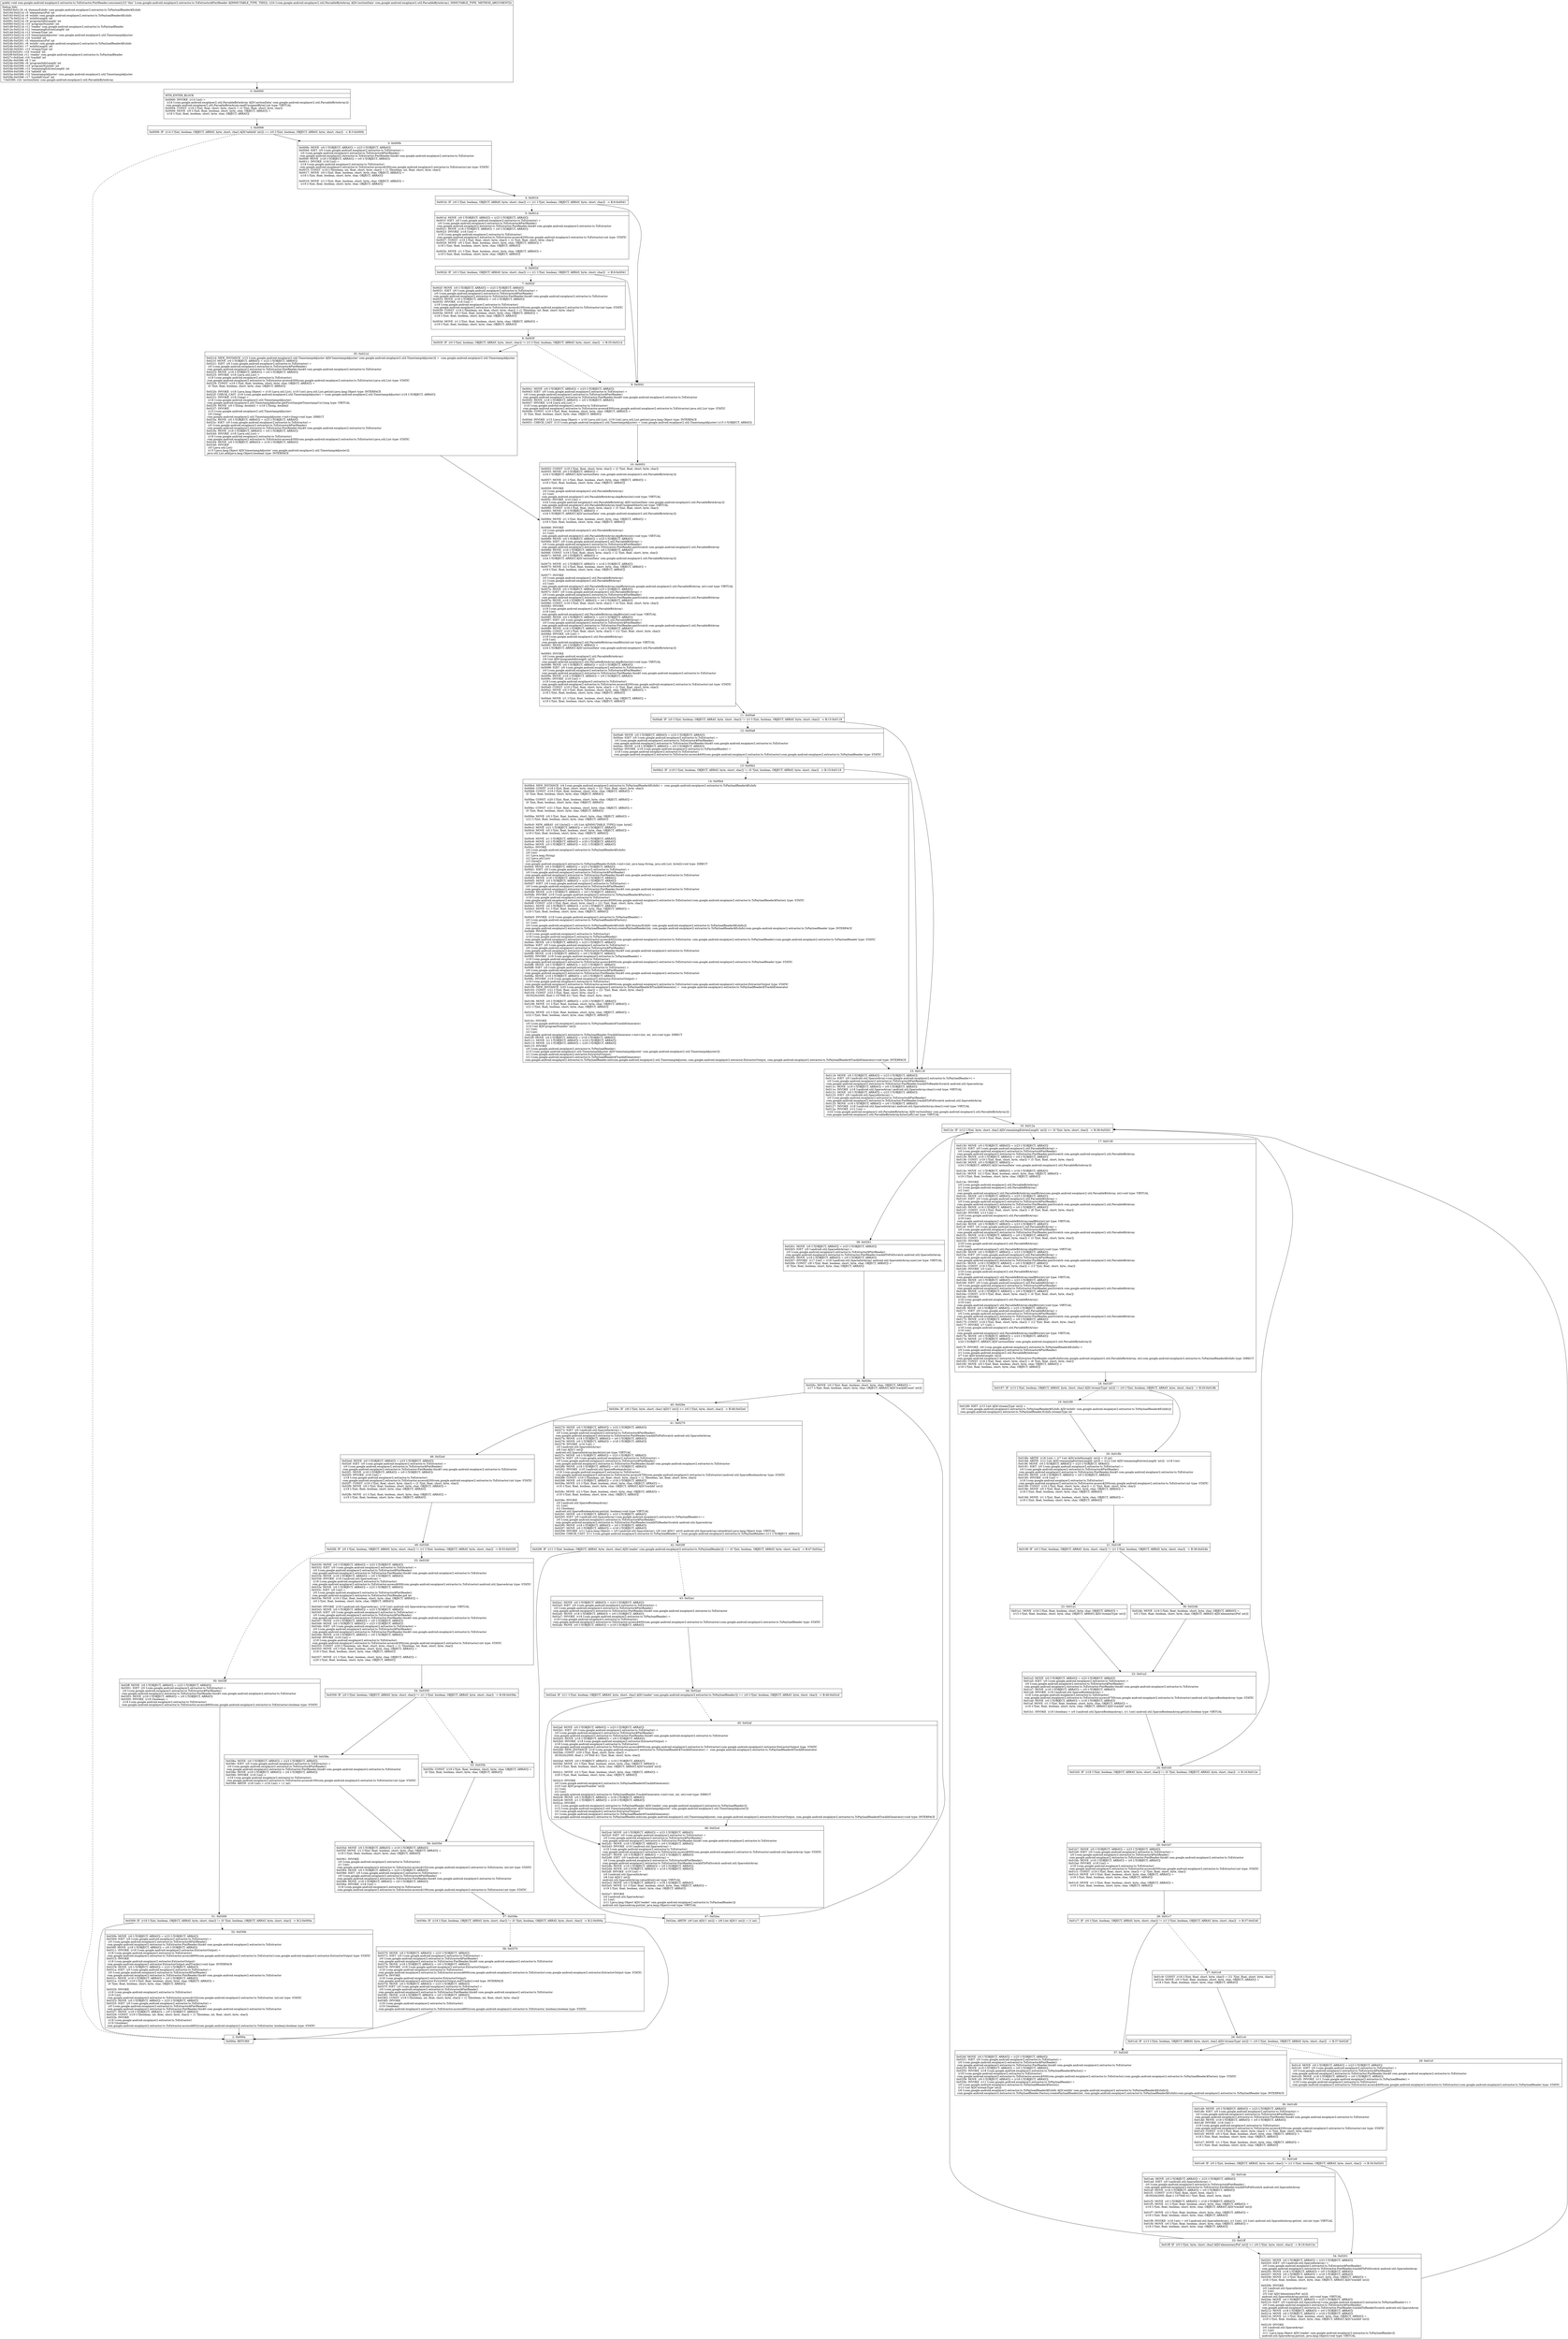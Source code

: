 digraph "CFG forcom.google.android.exoplayer2.extractor.ts.TsExtractor.PmtReader.consume(Lcom\/google\/android\/exoplayer2\/util\/ParsableByteArray;)V" {
Node_0 [shape=record,label="{0\:\ 0x0000|MTH_ENTER_BLOCK\l|0x0000: INVOKE  (r14 I:int) = \l  (r24 I:com.google.android.exoplayer2.util.ParsableByteArray A[D('sectionData' com.google.android.exoplayer2.util.ParsableByteArray)])\l com.google.android.exoplayer2.util.ParsableByteArray.readUnsignedByte():int type: VIRTUAL \l0x0004: CONST  (r18 I:?[int, float, short, byte, char]) = (2 ?[int, float, short, byte, char]) \l0x0006: MOVE  (r0 I:?[int, float, boolean, short, byte, char, OBJECT, ARRAY]) = \l  (r18 I:?[int, float, boolean, short, byte, char, OBJECT, ARRAY])\l \l}"];
Node_1 [shape=record,label="{1\:\ 0x0008|0x0008: IF  (r14 I:?[int, boolean, OBJECT, ARRAY, byte, short, char] A[D('tableId' int)]) == (r0 I:?[int, boolean, OBJECT, ARRAY, byte, short, char])  \-\> B:3:0x000b \l}"];
Node_2 [shape=record,label="{2\:\ 0x000a|0x000a: RETURN   \l}"];
Node_3 [shape=record,label="{3\:\ 0x000b|0x000b: MOVE  (r0 I:?[OBJECT, ARRAY]) = (r23 I:?[OBJECT, ARRAY]) \l0x000d: IGET  (r0 I:com.google.android.exoplayer2.extractor.ts.TsExtractor) = \l  (r0 I:com.google.android.exoplayer2.extractor.ts.TsExtractor$PmtReader)\l com.google.android.exoplayer2.extractor.ts.TsExtractor.PmtReader.this$0 com.google.android.exoplayer2.extractor.ts.TsExtractor \l0x000f: MOVE  (r18 I:?[OBJECT, ARRAY]) = (r0 I:?[OBJECT, ARRAY]) \l0x0011: INVOKE  (r18 I:int) = \l  (r18 I:com.google.android.exoplayer2.extractor.ts.TsExtractor)\l com.google.android.exoplayer2.extractor.ts.TsExtractor.access$200(com.google.android.exoplayer2.extractor.ts.TsExtractor):int type: STATIC \l0x0015: CONST  (r19 I:?[boolean, int, float, short, byte, char]) = (1 ?[boolean, int, float, short, byte, char]) \l0x0017: MOVE  (r0 I:?[int, float, boolean, short, byte, char, OBJECT, ARRAY]) = \l  (r18 I:?[int, float, boolean, short, byte, char, OBJECT, ARRAY])\l \l0x0019: MOVE  (r1 I:?[int, float, boolean, short, byte, char, OBJECT, ARRAY]) = \l  (r19 I:?[int, float, boolean, short, byte, char, OBJECT, ARRAY])\l \l}"];
Node_4 [shape=record,label="{4\:\ 0x001b|0x001b: IF  (r0 I:?[int, boolean, OBJECT, ARRAY, byte, short, char]) == (r1 I:?[int, boolean, OBJECT, ARRAY, byte, short, char])  \-\> B:9:0x0041 \l}"];
Node_5 [shape=record,label="{5\:\ 0x001d|0x001d: MOVE  (r0 I:?[OBJECT, ARRAY]) = (r23 I:?[OBJECT, ARRAY]) \l0x001f: IGET  (r0 I:com.google.android.exoplayer2.extractor.ts.TsExtractor) = \l  (r0 I:com.google.android.exoplayer2.extractor.ts.TsExtractor$PmtReader)\l com.google.android.exoplayer2.extractor.ts.TsExtractor.PmtReader.this$0 com.google.android.exoplayer2.extractor.ts.TsExtractor \l0x0021: MOVE  (r18 I:?[OBJECT, ARRAY]) = (r0 I:?[OBJECT, ARRAY]) \l0x0023: INVOKE  (r18 I:int) = \l  (r18 I:com.google.android.exoplayer2.extractor.ts.TsExtractor)\l com.google.android.exoplayer2.extractor.ts.TsExtractor.access$200(com.google.android.exoplayer2.extractor.ts.TsExtractor):int type: STATIC \l0x0027: CONST  (r19 I:?[int, float, short, byte, char]) = (2 ?[int, float, short, byte, char]) \l0x0029: MOVE  (r0 I:?[int, float, boolean, short, byte, char, OBJECT, ARRAY]) = \l  (r18 I:?[int, float, boolean, short, byte, char, OBJECT, ARRAY])\l \l0x002b: MOVE  (r1 I:?[int, float, boolean, short, byte, char, OBJECT, ARRAY]) = \l  (r19 I:?[int, float, boolean, short, byte, char, OBJECT, ARRAY])\l \l}"];
Node_6 [shape=record,label="{6\:\ 0x002d|0x002d: IF  (r0 I:?[int, boolean, OBJECT, ARRAY, byte, short, char]) == (r1 I:?[int, boolean, OBJECT, ARRAY, byte, short, char])  \-\> B:9:0x0041 \l}"];
Node_7 [shape=record,label="{7\:\ 0x002f|0x002f: MOVE  (r0 I:?[OBJECT, ARRAY]) = (r23 I:?[OBJECT, ARRAY]) \l0x0031: IGET  (r0 I:com.google.android.exoplayer2.extractor.ts.TsExtractor) = \l  (r0 I:com.google.android.exoplayer2.extractor.ts.TsExtractor$PmtReader)\l com.google.android.exoplayer2.extractor.ts.TsExtractor.PmtReader.this$0 com.google.android.exoplayer2.extractor.ts.TsExtractor \l0x0033: MOVE  (r18 I:?[OBJECT, ARRAY]) = (r0 I:?[OBJECT, ARRAY]) \l0x0035: INVOKE  (r18 I:int) = \l  (r18 I:com.google.android.exoplayer2.extractor.ts.TsExtractor)\l com.google.android.exoplayer2.extractor.ts.TsExtractor.access$100(com.google.android.exoplayer2.extractor.ts.TsExtractor):int type: STATIC \l0x0039: CONST  (r19 I:?[boolean, int, float, short, byte, char]) = (1 ?[boolean, int, float, short, byte, char]) \l0x003b: MOVE  (r0 I:?[int, float, boolean, short, byte, char, OBJECT, ARRAY]) = \l  (r18 I:?[int, float, boolean, short, byte, char, OBJECT, ARRAY])\l \l0x003d: MOVE  (r1 I:?[int, float, boolean, short, byte, char, OBJECT, ARRAY]) = \l  (r19 I:?[int, float, boolean, short, byte, char, OBJECT, ARRAY])\l \l}"];
Node_8 [shape=record,label="{8\:\ 0x003f|0x003f: IF  (r0 I:?[int, boolean, OBJECT, ARRAY, byte, short, char]) != (r1 I:?[int, boolean, OBJECT, ARRAY, byte, short, char])  \-\> B:35:0x021d \l}"];
Node_9 [shape=record,label="{9\:\ 0x0041|0x0041: MOVE  (r0 I:?[OBJECT, ARRAY]) = (r23 I:?[OBJECT, ARRAY]) \l0x0043: IGET  (r0 I:com.google.android.exoplayer2.extractor.ts.TsExtractor) = \l  (r0 I:com.google.android.exoplayer2.extractor.ts.TsExtractor$PmtReader)\l com.google.android.exoplayer2.extractor.ts.TsExtractor.PmtReader.this$0 com.google.android.exoplayer2.extractor.ts.TsExtractor \l0x0045: MOVE  (r18 I:?[OBJECT, ARRAY]) = (r0 I:?[OBJECT, ARRAY]) \l0x0047: INVOKE  (r18 I:java.util.List) = \l  (r18 I:com.google.android.exoplayer2.extractor.ts.TsExtractor)\l com.google.android.exoplayer2.extractor.ts.TsExtractor.access$300(com.google.android.exoplayer2.extractor.ts.TsExtractor):java.util.List type: STATIC \l0x004b: CONST  (r19 I:?[int, float, boolean, short, byte, char, OBJECT, ARRAY]) = \l  (0 ?[int, float, boolean, short, byte, char, OBJECT, ARRAY])\l \l0x004d: INVOKE  (r15 I:java.lang.Object) = (r18 I:java.util.List), (r19 I:int) java.util.List.get(int):java.lang.Object type: INTERFACE \l0x0051: CHECK_CAST  (r15 I:com.google.android.exoplayer2.util.TimestampAdjuster) = (com.google.android.exoplayer2.util.TimestampAdjuster) (r15 I:?[OBJECT, ARRAY]) \l}"];
Node_10 [shape=record,label="{10\:\ 0x0053|0x0053: CONST  (r18 I:?[int, float, short, byte, char]) = (2 ?[int, float, short, byte, char]) \l0x0055: MOVE  (r0 I:?[OBJECT, ARRAY]) = \l  (r24 I:?[OBJECT, ARRAY] A[D('sectionData' com.google.android.exoplayer2.util.ParsableByteArray)])\l \l0x0057: MOVE  (r1 I:?[int, float, boolean, short, byte, char, OBJECT, ARRAY]) = \l  (r18 I:?[int, float, boolean, short, byte, char, OBJECT, ARRAY])\l \l0x0059: INVOKE  \l  (r0 I:com.google.android.exoplayer2.util.ParsableByteArray)\l  (r1 I:int)\l com.google.android.exoplayer2.util.ParsableByteArray.skipBytes(int):void type: VIRTUAL \l0x005c: INVOKE  (r10 I:int) = \l  (r24 I:com.google.android.exoplayer2.util.ParsableByteArray A[D('sectionData' com.google.android.exoplayer2.util.ParsableByteArray)])\l com.google.android.exoplayer2.util.ParsableByteArray.readUnsignedShort():int type: VIRTUAL \l0x0060: CONST  (r18 I:?[int, float, short, byte, char]) = (5 ?[int, float, short, byte, char]) \l0x0062: MOVE  (r0 I:?[OBJECT, ARRAY]) = \l  (r24 I:?[OBJECT, ARRAY] A[D('sectionData' com.google.android.exoplayer2.util.ParsableByteArray)])\l \l0x0064: MOVE  (r1 I:?[int, float, boolean, short, byte, char, OBJECT, ARRAY]) = \l  (r18 I:?[int, float, boolean, short, byte, char, OBJECT, ARRAY])\l \l0x0066: INVOKE  \l  (r0 I:com.google.android.exoplayer2.util.ParsableByteArray)\l  (r1 I:int)\l com.google.android.exoplayer2.util.ParsableByteArray.skipBytes(int):void type: VIRTUAL \l0x0069: MOVE  (r0 I:?[OBJECT, ARRAY]) = (r23 I:?[OBJECT, ARRAY]) \l0x006b: IGET  (r0 I:com.google.android.exoplayer2.util.ParsableBitArray) = \l  (r0 I:com.google.android.exoplayer2.extractor.ts.TsExtractor$PmtReader)\l com.google.android.exoplayer2.extractor.ts.TsExtractor.PmtReader.pmtScratch com.google.android.exoplayer2.util.ParsableBitArray \l0x006d: MOVE  (r18 I:?[OBJECT, ARRAY]) = (r0 I:?[OBJECT, ARRAY]) \l0x006f: CONST  (r19 I:?[int, float, short, byte, char]) = (2 ?[int, float, short, byte, char]) \l0x0071: MOVE  (r0 I:?[OBJECT, ARRAY]) = \l  (r24 I:?[OBJECT, ARRAY] A[D('sectionData' com.google.android.exoplayer2.util.ParsableByteArray)])\l \l0x0073: MOVE  (r1 I:?[OBJECT, ARRAY]) = (r18 I:?[OBJECT, ARRAY]) \l0x0075: MOVE  (r2 I:?[int, float, boolean, short, byte, char, OBJECT, ARRAY]) = \l  (r19 I:?[int, float, boolean, short, byte, char, OBJECT, ARRAY])\l \l0x0077: INVOKE  \l  (r0 I:com.google.android.exoplayer2.util.ParsableByteArray)\l  (r1 I:com.google.android.exoplayer2.util.ParsableBitArray)\l  (r2 I:int)\l com.google.android.exoplayer2.util.ParsableByteArray.readBytes(com.google.android.exoplayer2.util.ParsableBitArray, int):void type: VIRTUAL \l0x007a: MOVE  (r0 I:?[OBJECT, ARRAY]) = (r23 I:?[OBJECT, ARRAY]) \l0x007c: IGET  (r0 I:com.google.android.exoplayer2.util.ParsableBitArray) = \l  (r0 I:com.google.android.exoplayer2.extractor.ts.TsExtractor$PmtReader)\l com.google.android.exoplayer2.extractor.ts.TsExtractor.PmtReader.pmtScratch com.google.android.exoplayer2.util.ParsableBitArray \l0x007e: MOVE  (r18 I:?[OBJECT, ARRAY]) = (r0 I:?[OBJECT, ARRAY]) \l0x0080: CONST  (r19 I:?[int, float, short, byte, char]) = (4 ?[int, float, short, byte, char]) \l0x0082: INVOKE  \l  (r18 I:com.google.android.exoplayer2.util.ParsableBitArray)\l  (r19 I:int)\l com.google.android.exoplayer2.util.ParsableBitArray.skipBits(int):void type: VIRTUAL \l0x0085: MOVE  (r0 I:?[OBJECT, ARRAY]) = (r23 I:?[OBJECT, ARRAY]) \l0x0087: IGET  (r0 I:com.google.android.exoplayer2.util.ParsableBitArray) = \l  (r0 I:com.google.android.exoplayer2.extractor.ts.TsExtractor$PmtReader)\l com.google.android.exoplayer2.extractor.ts.TsExtractor.PmtReader.pmtScratch com.google.android.exoplayer2.util.ParsableBitArray \l0x0089: MOVE  (r18 I:?[OBJECT, ARRAY]) = (r0 I:?[OBJECT, ARRAY]) \l0x008b: CONST  (r19 I:?[int, float, short, byte, char]) = (12 ?[int, float, short, byte, char]) \l0x008d: INVOKE  (r9 I:int) = \l  (r18 I:com.google.android.exoplayer2.util.ParsableBitArray)\l  (r19 I:int)\l com.google.android.exoplayer2.util.ParsableBitArray.readBits(int):int type: VIRTUAL \l0x0091: MOVE  (r0 I:?[OBJECT, ARRAY]) = \l  (r24 I:?[OBJECT, ARRAY] A[D('sectionData' com.google.android.exoplayer2.util.ParsableByteArray)])\l \l0x0093: INVOKE  \l  (r0 I:com.google.android.exoplayer2.util.ParsableByteArray)\l  (r9 I:int A[D('programInfoLength' int)])\l com.google.android.exoplayer2.util.ParsableByteArray.skipBytes(int):void type: VIRTUAL \l0x0096: MOVE  (r0 I:?[OBJECT, ARRAY]) = (r23 I:?[OBJECT, ARRAY]) \l0x0098: IGET  (r0 I:com.google.android.exoplayer2.extractor.ts.TsExtractor) = \l  (r0 I:com.google.android.exoplayer2.extractor.ts.TsExtractor$PmtReader)\l com.google.android.exoplayer2.extractor.ts.TsExtractor.PmtReader.this$0 com.google.android.exoplayer2.extractor.ts.TsExtractor \l0x009a: MOVE  (r18 I:?[OBJECT, ARRAY]) = (r0 I:?[OBJECT, ARRAY]) \l0x009c: INVOKE  (r18 I:int) = \l  (r18 I:com.google.android.exoplayer2.extractor.ts.TsExtractor)\l com.google.android.exoplayer2.extractor.ts.TsExtractor.access$200(com.google.android.exoplayer2.extractor.ts.TsExtractor):int type: STATIC \l0x00a0: CONST  (r19 I:?[int, float, short, byte, char]) = (2 ?[int, float, short, byte, char]) \l0x00a2: MOVE  (r0 I:?[int, float, boolean, short, byte, char, OBJECT, ARRAY]) = \l  (r18 I:?[int, float, boolean, short, byte, char, OBJECT, ARRAY])\l \l0x00a4: MOVE  (r1 I:?[int, float, boolean, short, byte, char, OBJECT, ARRAY]) = \l  (r19 I:?[int, float, boolean, short, byte, char, OBJECT, ARRAY])\l \l}"];
Node_11 [shape=record,label="{11\:\ 0x00a6|0x00a6: IF  (r0 I:?[int, boolean, OBJECT, ARRAY, byte, short, char]) != (r1 I:?[int, boolean, OBJECT, ARRAY, byte, short, char])  \-\> B:15:0x0118 \l}"];
Node_12 [shape=record,label="{12\:\ 0x00a8|0x00a8: MOVE  (r0 I:?[OBJECT, ARRAY]) = (r23 I:?[OBJECT, ARRAY]) \l0x00aa: IGET  (r0 I:com.google.android.exoplayer2.extractor.ts.TsExtractor) = \l  (r0 I:com.google.android.exoplayer2.extractor.ts.TsExtractor$PmtReader)\l com.google.android.exoplayer2.extractor.ts.TsExtractor.PmtReader.this$0 com.google.android.exoplayer2.extractor.ts.TsExtractor \l0x00ac: MOVE  (r18 I:?[OBJECT, ARRAY]) = (r0 I:?[OBJECT, ARRAY]) \l0x00ae: INVOKE  (r18 I:com.google.android.exoplayer2.extractor.ts.TsPayloadReader) = \l  (r18 I:com.google.android.exoplayer2.extractor.ts.TsExtractor)\l com.google.android.exoplayer2.extractor.ts.TsExtractor.access$400(com.google.android.exoplayer2.extractor.ts.TsExtractor):com.google.android.exoplayer2.extractor.ts.TsPayloadReader type: STATIC \l}"];
Node_13 [shape=record,label="{13\:\ 0x00b2|0x00b2: IF  (r18 I:?[int, boolean, OBJECT, ARRAY, byte, short, char]) != (0 ?[int, boolean, OBJECT, ARRAY, byte, short, char])  \-\> B:15:0x0118 \l}"];
Node_14 [shape=record,label="{14\:\ 0x00b4|0x00b4: NEW_INSTANCE  (r4 I:com.google.android.exoplayer2.extractor.ts.TsPayloadReader$EsInfo) =  com.google.android.exoplayer2.extractor.ts.TsPayloadReader$EsInfo \l0x00b6: CONST  (r18 I:?[int, float, short, byte, char]) = (21 ?[int, float, short, byte, char]) \l0x00b8: CONST  (r19 I:?[int, float, boolean, short, byte, char, OBJECT, ARRAY]) = \l  (0 ?[int, float, boolean, short, byte, char, OBJECT, ARRAY])\l \l0x00ba: CONST  (r20 I:?[int, float, boolean, short, byte, char, OBJECT, ARRAY]) = \l  (0 ?[int, float, boolean, short, byte, char, OBJECT, ARRAY])\l \l0x00bc: CONST  (r21 I:?[int, float, boolean, short, byte, char, OBJECT, ARRAY]) = \l  (0 ?[int, float, boolean, short, byte, char, OBJECT, ARRAY])\l \l0x00be: MOVE  (r0 I:?[int, float, boolean, short, byte, char, OBJECT, ARRAY]) = \l  (r21 I:?[int, float, boolean, short, byte, char, OBJECT, ARRAY])\l \l0x00c0: NEW_ARRAY  (r0 I:byte[]) = (r0 I:int A[IMMUTABLE_TYPE]) type: byte[] \l0x00c2: MOVE  (r21 I:?[OBJECT, ARRAY]) = (r0 I:?[OBJECT, ARRAY]) \l0x00c4: MOVE  (r0 I:?[int, float, boolean, short, byte, char, OBJECT, ARRAY]) = \l  (r18 I:?[int, float, boolean, short, byte, char, OBJECT, ARRAY])\l \l0x00c6: MOVE  (r1 I:?[OBJECT, ARRAY]) = (r19 I:?[OBJECT, ARRAY]) \l0x00c8: MOVE  (r2 I:?[OBJECT, ARRAY]) = (r20 I:?[OBJECT, ARRAY]) \l0x00ca: MOVE  (r3 I:?[OBJECT, ARRAY]) = (r21 I:?[OBJECT, ARRAY]) \l0x00cc: INVOKE  \l  (r4 I:com.google.android.exoplayer2.extractor.ts.TsPayloadReader$EsInfo)\l  (r0 I:int)\l  (r1 I:java.lang.String)\l  (r2 I:java.util.List)\l  (r3 I:byte[])\l com.google.android.exoplayer2.extractor.ts.TsPayloadReader.EsInfo.\<init\>(int, java.lang.String, java.util.List, byte[]):void type: DIRECT \l0x00cf: MOVE  (r0 I:?[OBJECT, ARRAY]) = (r23 I:?[OBJECT, ARRAY]) \l0x00d1: IGET  (r0 I:com.google.android.exoplayer2.extractor.ts.TsExtractor) = \l  (r0 I:com.google.android.exoplayer2.extractor.ts.TsExtractor$PmtReader)\l com.google.android.exoplayer2.extractor.ts.TsExtractor.PmtReader.this$0 com.google.android.exoplayer2.extractor.ts.TsExtractor \l0x00d3: MOVE  (r18 I:?[OBJECT, ARRAY]) = (r0 I:?[OBJECT, ARRAY]) \l0x00d5: MOVE  (r0 I:?[OBJECT, ARRAY]) = (r23 I:?[OBJECT, ARRAY]) \l0x00d7: IGET  (r0 I:com.google.android.exoplayer2.extractor.ts.TsExtractor) = \l  (r0 I:com.google.android.exoplayer2.extractor.ts.TsExtractor$PmtReader)\l com.google.android.exoplayer2.extractor.ts.TsExtractor.PmtReader.this$0 com.google.android.exoplayer2.extractor.ts.TsExtractor \l0x00d9: MOVE  (r19 I:?[OBJECT, ARRAY]) = (r0 I:?[OBJECT, ARRAY]) \l0x00db: INVOKE  (r19 I:com.google.android.exoplayer2.extractor.ts.TsPayloadReader$Factory) = \l  (r19 I:com.google.android.exoplayer2.extractor.ts.TsExtractor)\l com.google.android.exoplayer2.extractor.ts.TsExtractor.access$500(com.google.android.exoplayer2.extractor.ts.TsExtractor):com.google.android.exoplayer2.extractor.ts.TsPayloadReader$Factory type: STATIC \l0x00df: CONST  (r20 I:?[int, float, short, byte, char]) = (21 ?[int, float, short, byte, char]) \l0x00e1: MOVE  (r0 I:?[OBJECT, ARRAY]) = (r19 I:?[OBJECT, ARRAY]) \l0x00e3: MOVE  (r1 I:?[int, float, boolean, short, byte, char, OBJECT, ARRAY]) = \l  (r20 I:?[int, float, boolean, short, byte, char, OBJECT, ARRAY])\l \l0x00e5: INVOKE  (r19 I:com.google.android.exoplayer2.extractor.ts.TsPayloadReader) = \l  (r0 I:com.google.android.exoplayer2.extractor.ts.TsPayloadReader$Factory)\l  (r1 I:int)\l  (r4 I:com.google.android.exoplayer2.extractor.ts.TsPayloadReader$EsInfo A[D('dummyEsInfo' com.google.android.exoplayer2.extractor.ts.TsPayloadReader$EsInfo)])\l com.google.android.exoplayer2.extractor.ts.TsPayloadReader.Factory.createPayloadReader(int, com.google.android.exoplayer2.extractor.ts.TsPayloadReader$EsInfo):com.google.android.exoplayer2.extractor.ts.TsPayloadReader type: INTERFACE \l0x00e9: INVOKE  \l  (r18 I:com.google.android.exoplayer2.extractor.ts.TsExtractor)\l  (r19 I:com.google.android.exoplayer2.extractor.ts.TsPayloadReader)\l com.google.android.exoplayer2.extractor.ts.TsExtractor.access$402(com.google.android.exoplayer2.extractor.ts.TsExtractor, com.google.android.exoplayer2.extractor.ts.TsPayloadReader):com.google.android.exoplayer2.extractor.ts.TsPayloadReader type: STATIC \l0x00ec: MOVE  (r0 I:?[OBJECT, ARRAY]) = (r23 I:?[OBJECT, ARRAY]) \l0x00ee: IGET  (r0 I:com.google.android.exoplayer2.extractor.ts.TsExtractor) = \l  (r0 I:com.google.android.exoplayer2.extractor.ts.TsExtractor$PmtReader)\l com.google.android.exoplayer2.extractor.ts.TsExtractor.PmtReader.this$0 com.google.android.exoplayer2.extractor.ts.TsExtractor \l0x00f0: MOVE  (r18 I:?[OBJECT, ARRAY]) = (r0 I:?[OBJECT, ARRAY]) \l0x00f2: INVOKE  (r18 I:com.google.android.exoplayer2.extractor.ts.TsPayloadReader) = \l  (r18 I:com.google.android.exoplayer2.extractor.ts.TsExtractor)\l com.google.android.exoplayer2.extractor.ts.TsExtractor.access$400(com.google.android.exoplayer2.extractor.ts.TsExtractor):com.google.android.exoplayer2.extractor.ts.TsPayloadReader type: STATIC \l0x00f6: MOVE  (r0 I:?[OBJECT, ARRAY]) = (r23 I:?[OBJECT, ARRAY]) \l0x00f8: IGET  (r0 I:com.google.android.exoplayer2.extractor.ts.TsExtractor) = \l  (r0 I:com.google.android.exoplayer2.extractor.ts.TsExtractor$PmtReader)\l com.google.android.exoplayer2.extractor.ts.TsExtractor.PmtReader.this$0 com.google.android.exoplayer2.extractor.ts.TsExtractor \l0x00fa: MOVE  (r19 I:?[OBJECT, ARRAY]) = (r0 I:?[OBJECT, ARRAY]) \l0x00fc: INVOKE  (r19 I:com.google.android.exoplayer2.extractor.ExtractorOutput) = \l  (r19 I:com.google.android.exoplayer2.extractor.ts.TsExtractor)\l com.google.android.exoplayer2.extractor.ts.TsExtractor.access$600(com.google.android.exoplayer2.extractor.ts.TsExtractor):com.google.android.exoplayer2.extractor.ExtractorOutput type: STATIC \l0x0100: NEW_INSTANCE  (r20 I:com.google.android.exoplayer2.extractor.ts.TsPayloadReader$TrackIdGenerator) =  com.google.android.exoplayer2.extractor.ts.TsPayloadReader$TrackIdGenerator \l0x0102: CONST  (r21 I:?[int, float, short, byte, char]) = (21 ?[int, float, short, byte, char]) \l0x0104: CONST  (r22 I:?[int, float, short, byte, char]) = \l  (8192(0x2000, float:1.14794E\-41) ?[int, float, short, byte, char])\l \l0x0106: MOVE  (r0 I:?[OBJECT, ARRAY]) = (r20 I:?[OBJECT, ARRAY]) \l0x0108: MOVE  (r1 I:?[int, float, boolean, short, byte, char, OBJECT, ARRAY]) = \l  (r21 I:?[int, float, boolean, short, byte, char, OBJECT, ARRAY])\l \l0x010a: MOVE  (r2 I:?[int, float, boolean, short, byte, char, OBJECT, ARRAY]) = \l  (r22 I:?[int, float, boolean, short, byte, char, OBJECT, ARRAY])\l \l0x010c: INVOKE  \l  (r0 I:com.google.android.exoplayer2.extractor.ts.TsPayloadReader$TrackIdGenerator)\l  (r10 I:int A[D('programNumber' int)])\l  (r1 I:int)\l  (r2 I:int)\l com.google.android.exoplayer2.extractor.ts.TsPayloadReader.TrackIdGenerator.\<init\>(int, int, int):void type: DIRECT \l0x010f: MOVE  (r0 I:?[OBJECT, ARRAY]) = (r18 I:?[OBJECT, ARRAY]) \l0x0111: MOVE  (r1 I:?[OBJECT, ARRAY]) = (r19 I:?[OBJECT, ARRAY]) \l0x0113: MOVE  (r2 I:?[OBJECT, ARRAY]) = (r20 I:?[OBJECT, ARRAY]) \l0x0115: INVOKE  \l  (r0 I:com.google.android.exoplayer2.extractor.ts.TsPayloadReader)\l  (r15 I:com.google.android.exoplayer2.util.TimestampAdjuster A[D('timestampAdjuster' com.google.android.exoplayer2.util.TimestampAdjuster)])\l  (r1 I:com.google.android.exoplayer2.extractor.ExtractorOutput)\l  (r2 I:com.google.android.exoplayer2.extractor.ts.TsPayloadReader$TrackIdGenerator)\l com.google.android.exoplayer2.extractor.ts.TsPayloadReader.init(com.google.android.exoplayer2.util.TimestampAdjuster, com.google.android.exoplayer2.extractor.ExtractorOutput, com.google.android.exoplayer2.extractor.ts.TsPayloadReader$TrackIdGenerator):void type: INTERFACE \l}"];
Node_15 [shape=record,label="{15\:\ 0x0118|0x0118: MOVE  (r0 I:?[OBJECT, ARRAY]) = (r23 I:?[OBJECT, ARRAY]) \l0x011a: IGET  (r0 I:android.util.SparseArray\<com.google.android.exoplayer2.extractor.ts.TsPayloadReader\>) = \l  (r0 I:com.google.android.exoplayer2.extractor.ts.TsExtractor$PmtReader)\l com.google.android.exoplayer2.extractor.ts.TsExtractor.PmtReader.trackIdToReaderScratch android.util.SparseArray \l0x011c: MOVE  (r18 I:?[OBJECT, ARRAY]) = (r0 I:?[OBJECT, ARRAY]) \l0x011e: INVOKE  (r18 I:android.util.SparseArray) android.util.SparseArray.clear():void type: VIRTUAL \l0x0121: MOVE  (r0 I:?[OBJECT, ARRAY]) = (r23 I:?[OBJECT, ARRAY]) \l0x0123: IGET  (r0 I:android.util.SparseIntArray) = \l  (r0 I:com.google.android.exoplayer2.extractor.ts.TsExtractor$PmtReader)\l com.google.android.exoplayer2.extractor.ts.TsExtractor.PmtReader.trackIdToPidScratch android.util.SparseIntArray \l0x0125: MOVE  (r18 I:?[OBJECT, ARRAY]) = (r0 I:?[OBJECT, ARRAY]) \l0x0127: INVOKE  (r18 I:android.util.SparseIntArray) android.util.SparseIntArray.clear():void type: VIRTUAL \l0x012a: INVOKE  (r12 I:int) = \l  (r24 I:com.google.android.exoplayer2.util.ParsableByteArray A[D('sectionData' com.google.android.exoplayer2.util.ParsableByteArray)])\l com.google.android.exoplayer2.util.ParsableByteArray.bytesLeft():int type: VIRTUAL \l}"];
Node_16 [shape=record,label="{16\:\ 0x012e|0x012e: IF  (r12 I:?[int, byte, short, char] A[D('remainingEntriesLength' int)]) \<= (0 ?[int, byte, short, char])  \-\> B:38:0x0261 \l}"];
Node_17 [shape=record,label="{17\:\ 0x0130|0x0130: MOVE  (r0 I:?[OBJECT, ARRAY]) = (r23 I:?[OBJECT, ARRAY]) \l0x0132: IGET  (r0 I:com.google.android.exoplayer2.util.ParsableBitArray) = \l  (r0 I:com.google.android.exoplayer2.extractor.ts.TsExtractor$PmtReader)\l com.google.android.exoplayer2.extractor.ts.TsExtractor.PmtReader.pmtScratch com.google.android.exoplayer2.util.ParsableBitArray \l0x0134: MOVE  (r18 I:?[OBJECT, ARRAY]) = (r0 I:?[OBJECT, ARRAY]) \l0x0136: CONST  (r19 I:?[int, float, short, byte, char]) = (5 ?[int, float, short, byte, char]) \l0x0138: MOVE  (r0 I:?[OBJECT, ARRAY]) = \l  (r24 I:?[OBJECT, ARRAY] A[D('sectionData' com.google.android.exoplayer2.util.ParsableByteArray)])\l \l0x013a: MOVE  (r1 I:?[OBJECT, ARRAY]) = (r18 I:?[OBJECT, ARRAY]) \l0x013c: MOVE  (r2 I:?[int, float, boolean, short, byte, char, OBJECT, ARRAY]) = \l  (r19 I:?[int, float, boolean, short, byte, char, OBJECT, ARRAY])\l \l0x013e: INVOKE  \l  (r0 I:com.google.android.exoplayer2.util.ParsableByteArray)\l  (r1 I:com.google.android.exoplayer2.util.ParsableBitArray)\l  (r2 I:int)\l com.google.android.exoplayer2.util.ParsableByteArray.readBytes(com.google.android.exoplayer2.util.ParsableBitArray, int):void type: VIRTUAL \l0x0141: MOVE  (r0 I:?[OBJECT, ARRAY]) = (r23 I:?[OBJECT, ARRAY]) \l0x0143: IGET  (r0 I:com.google.android.exoplayer2.util.ParsableBitArray) = \l  (r0 I:com.google.android.exoplayer2.extractor.ts.TsExtractor$PmtReader)\l com.google.android.exoplayer2.extractor.ts.TsExtractor.PmtReader.pmtScratch com.google.android.exoplayer2.util.ParsableBitArray \l0x0145: MOVE  (r18 I:?[OBJECT, ARRAY]) = (r0 I:?[OBJECT, ARRAY]) \l0x0147: CONST  (r19 I:?[int, float, short, byte, char]) = (8 ?[int, float, short, byte, char]) \l0x0149: INVOKE  (r13 I:int) = \l  (r18 I:com.google.android.exoplayer2.util.ParsableBitArray)\l  (r19 I:int)\l com.google.android.exoplayer2.util.ParsableBitArray.readBits(int):int type: VIRTUAL \l0x014d: MOVE  (r0 I:?[OBJECT, ARRAY]) = (r23 I:?[OBJECT, ARRAY]) \l0x014f: IGET  (r0 I:com.google.android.exoplayer2.util.ParsableBitArray) = \l  (r0 I:com.google.android.exoplayer2.extractor.ts.TsExtractor$PmtReader)\l com.google.android.exoplayer2.extractor.ts.TsExtractor.PmtReader.pmtScratch com.google.android.exoplayer2.util.ParsableBitArray \l0x0151: MOVE  (r18 I:?[OBJECT, ARRAY]) = (r0 I:?[OBJECT, ARRAY]) \l0x0153: CONST  (r19 I:?[int, float, short, byte, char]) = (3 ?[int, float, short, byte, char]) \l0x0155: INVOKE  \l  (r18 I:com.google.android.exoplayer2.util.ParsableBitArray)\l  (r19 I:int)\l com.google.android.exoplayer2.util.ParsableBitArray.skipBits(int):void type: VIRTUAL \l0x0158: MOVE  (r0 I:?[OBJECT, ARRAY]) = (r23 I:?[OBJECT, ARRAY]) \l0x015a: IGET  (r0 I:com.google.android.exoplayer2.util.ParsableBitArray) = \l  (r0 I:com.google.android.exoplayer2.extractor.ts.TsExtractor$PmtReader)\l com.google.android.exoplayer2.extractor.ts.TsExtractor.PmtReader.pmtScratch com.google.android.exoplayer2.util.ParsableBitArray \l0x015c: MOVE  (r18 I:?[OBJECT, ARRAY]) = (r0 I:?[OBJECT, ARRAY]) \l0x015e: CONST  (r19 I:?[int, float, short, byte, char]) = (13 ?[int, float, short, byte, char]) \l0x0160: INVOKE  (r5 I:int) = \l  (r18 I:com.google.android.exoplayer2.util.ParsableBitArray)\l  (r19 I:int)\l com.google.android.exoplayer2.util.ParsableBitArray.readBits(int):int type: VIRTUAL \l0x0164: MOVE  (r0 I:?[OBJECT, ARRAY]) = (r23 I:?[OBJECT, ARRAY]) \l0x0166: IGET  (r0 I:com.google.android.exoplayer2.util.ParsableBitArray) = \l  (r0 I:com.google.android.exoplayer2.extractor.ts.TsExtractor$PmtReader)\l com.google.android.exoplayer2.extractor.ts.TsExtractor.PmtReader.pmtScratch com.google.android.exoplayer2.util.ParsableBitArray \l0x0168: MOVE  (r18 I:?[OBJECT, ARRAY]) = (r0 I:?[OBJECT, ARRAY]) \l0x016a: CONST  (r19 I:?[int, float, short, byte, char]) = (4 ?[int, float, short, byte, char]) \l0x016c: INVOKE  \l  (r18 I:com.google.android.exoplayer2.util.ParsableBitArray)\l  (r19 I:int)\l com.google.android.exoplayer2.util.ParsableBitArray.skipBits(int):void type: VIRTUAL \l0x016f: MOVE  (r0 I:?[OBJECT, ARRAY]) = (r23 I:?[OBJECT, ARRAY]) \l0x0171: IGET  (r0 I:com.google.android.exoplayer2.util.ParsableBitArray) = \l  (r0 I:com.google.android.exoplayer2.extractor.ts.TsExtractor$PmtReader)\l com.google.android.exoplayer2.extractor.ts.TsExtractor.PmtReader.pmtScratch com.google.android.exoplayer2.util.ParsableBitArray \l0x0173: MOVE  (r18 I:?[OBJECT, ARRAY]) = (r0 I:?[OBJECT, ARRAY]) \l0x0175: CONST  (r19 I:?[int, float, short, byte, char]) = (12 ?[int, float, short, byte, char]) \l0x0177: INVOKE  (r7 I:int) = \l  (r18 I:com.google.android.exoplayer2.util.ParsableBitArray)\l  (r19 I:int)\l com.google.android.exoplayer2.util.ParsableBitArray.readBits(int):int type: VIRTUAL \l0x017b: MOVE  (r0 I:?[OBJECT, ARRAY]) = (r23 I:?[OBJECT, ARRAY]) \l0x017d: MOVE  (r1 I:?[OBJECT, ARRAY]) = \l  (r24 I:?[OBJECT, ARRAY] A[D('sectionData' com.google.android.exoplayer2.util.ParsableByteArray)])\l \l0x017f: INVOKE  (r6 I:com.google.android.exoplayer2.extractor.ts.TsPayloadReader$EsInfo) = \l  (r0 I:com.google.android.exoplayer2.extractor.ts.TsExtractor$PmtReader)\l  (r1 I:com.google.android.exoplayer2.util.ParsableByteArray)\l  (r7 I:int A[D('esInfoLength' int)])\l com.google.android.exoplayer2.extractor.ts.TsExtractor.PmtReader.readEsInfo(com.google.android.exoplayer2.util.ParsableByteArray, int):com.google.android.exoplayer2.extractor.ts.TsPayloadReader$EsInfo type: DIRECT \l0x0183: CONST  (r18 I:?[int, float, short, byte, char]) = (6 ?[int, float, short, byte, char]) \l0x0185: MOVE  (r0 I:?[int, float, boolean, short, byte, char, OBJECT, ARRAY]) = \l  (r18 I:?[int, float, boolean, short, byte, char, OBJECT, ARRAY])\l \l}"];
Node_18 [shape=record,label="{18\:\ 0x0187|0x0187: IF  (r13 I:?[int, boolean, OBJECT, ARRAY, byte, short, char] A[D('streamType' int)]) != (r0 I:?[int, boolean, OBJECT, ARRAY, byte, short, char])  \-\> B:20:0x018b \l}"];
Node_19 [shape=record,label="{19\:\ 0x0189|0x0189: IGET  (r13 I:int A[D('streamType' int)]) = \l  (r6 I:com.google.android.exoplayer2.extractor.ts.TsPayloadReader$EsInfo A[D('esInfo' com.google.android.exoplayer2.extractor.ts.TsPayloadReader$EsInfo)])\l com.google.android.exoplayer2.extractor.ts.TsPayloadReader.EsInfo.streamType int \l}"];
Node_20 [shape=record,label="{20\:\ 0x018b|0x018b: ARITH  (r18 I:int) = (r7 I:int A[D('esInfoLength' int)]) + (5 int) \l0x018d: ARITH  (r12 I:int A[D('remainingEntriesLength' int)]) = (r12 I:int A[D('remainingEntriesLength' int)]) \- (r18 I:int) \l0x018f: MOVE  (r0 I:?[OBJECT, ARRAY]) = (r23 I:?[OBJECT, ARRAY]) \l0x0191: IGET  (r0 I:com.google.android.exoplayer2.extractor.ts.TsExtractor) = \l  (r0 I:com.google.android.exoplayer2.extractor.ts.TsExtractor$PmtReader)\l com.google.android.exoplayer2.extractor.ts.TsExtractor.PmtReader.this$0 com.google.android.exoplayer2.extractor.ts.TsExtractor \l0x0193: MOVE  (r18 I:?[OBJECT, ARRAY]) = (r0 I:?[OBJECT, ARRAY]) \l0x0195: INVOKE  (r18 I:int) = \l  (r18 I:com.google.android.exoplayer2.extractor.ts.TsExtractor)\l com.google.android.exoplayer2.extractor.ts.TsExtractor.access$200(com.google.android.exoplayer2.extractor.ts.TsExtractor):int type: STATIC \l0x0199: CONST  (r19 I:?[int, float, short, byte, char]) = (2 ?[int, float, short, byte, char]) \l0x019b: MOVE  (r0 I:?[int, float, boolean, short, byte, char, OBJECT, ARRAY]) = \l  (r18 I:?[int, float, boolean, short, byte, char, OBJECT, ARRAY])\l \l0x019d: MOVE  (r1 I:?[int, float, boolean, short, byte, char, OBJECT, ARRAY]) = \l  (r19 I:?[int, float, boolean, short, byte, char, OBJECT, ARRAY])\l \l}"];
Node_21 [shape=record,label="{21\:\ 0x019f|0x019f: IF  (r0 I:?[int, boolean, OBJECT, ARRAY, byte, short, char]) != (r1 I:?[int, boolean, OBJECT, ARRAY, byte, short, char])  \-\> B:36:0x024b \l}"];
Node_22 [shape=record,label="{22\:\ 0x01a1|0x01a1: MOVE  (r16 I:?[int, float, boolean, short, byte, char, OBJECT, ARRAY]) = \l  (r13 I:?[int, float, boolean, short, byte, char, OBJECT, ARRAY] A[D('streamType' int)])\l \l}"];
Node_23 [shape=record,label="{23\:\ 0x01a3|0x01a3: MOVE  (r0 I:?[OBJECT, ARRAY]) = (r23 I:?[OBJECT, ARRAY]) \l0x01a5: IGET  (r0 I:com.google.android.exoplayer2.extractor.ts.TsExtractor) = \l  (r0 I:com.google.android.exoplayer2.extractor.ts.TsExtractor$PmtReader)\l com.google.android.exoplayer2.extractor.ts.TsExtractor.PmtReader.this$0 com.google.android.exoplayer2.extractor.ts.TsExtractor \l0x01a7: MOVE  (r18 I:?[OBJECT, ARRAY]) = (r0 I:?[OBJECT, ARRAY]) \l0x01a9: INVOKE  (r18 I:android.util.SparseBooleanArray) = \l  (r18 I:com.google.android.exoplayer2.extractor.ts.TsExtractor)\l com.google.android.exoplayer2.extractor.ts.TsExtractor.access$700(com.google.android.exoplayer2.extractor.ts.TsExtractor):android.util.SparseBooleanArray type: STATIC \l0x01ad: MOVE  (r0 I:?[OBJECT, ARRAY]) = (r18 I:?[OBJECT, ARRAY]) \l0x01af: MOVE  (r1 I:?[int, float, boolean, short, byte, char, OBJECT, ARRAY]) = \l  (r16 I:?[int, float, boolean, short, byte, char, OBJECT, ARRAY] A[D('trackId' int)])\l \l0x01b1: INVOKE  (r18 I:boolean) = (r0 I:android.util.SparseBooleanArray), (r1 I:int) android.util.SparseBooleanArray.get(int):boolean type: VIRTUAL \l}"];
Node_24 [shape=record,label="{24\:\ 0x01b5|0x01b5: IF  (r18 I:?[int, boolean, OBJECT, ARRAY, byte, short, char]) != (0 ?[int, boolean, OBJECT, ARRAY, byte, short, char])  \-\> B:16:0x012e \l}"];
Node_25 [shape=record,label="{25\:\ 0x01b7|0x01b7: MOVE  (r0 I:?[OBJECT, ARRAY]) = (r23 I:?[OBJECT, ARRAY]) \l0x01b9: IGET  (r0 I:com.google.android.exoplayer2.extractor.ts.TsExtractor) = \l  (r0 I:com.google.android.exoplayer2.extractor.ts.TsExtractor$PmtReader)\l com.google.android.exoplayer2.extractor.ts.TsExtractor.PmtReader.this$0 com.google.android.exoplayer2.extractor.ts.TsExtractor \l0x01bb: MOVE  (r18 I:?[OBJECT, ARRAY]) = (r0 I:?[OBJECT, ARRAY]) \l0x01bd: INVOKE  (r18 I:int) = \l  (r18 I:com.google.android.exoplayer2.extractor.ts.TsExtractor)\l com.google.android.exoplayer2.extractor.ts.TsExtractor.access$200(com.google.android.exoplayer2.extractor.ts.TsExtractor):int type: STATIC \l0x01c1: CONST  (r19 I:?[int, float, short, byte, char]) = (2 ?[int, float, short, byte, char]) \l0x01c3: MOVE  (r0 I:?[int, float, boolean, short, byte, char, OBJECT, ARRAY]) = \l  (r18 I:?[int, float, boolean, short, byte, char, OBJECT, ARRAY])\l \l0x01c5: MOVE  (r1 I:?[int, float, boolean, short, byte, char, OBJECT, ARRAY]) = \l  (r19 I:?[int, float, boolean, short, byte, char, OBJECT, ARRAY])\l \l}"];
Node_26 [shape=record,label="{26\:\ 0x01c7|0x01c7: IF  (r0 I:?[int, boolean, OBJECT, ARRAY, byte, short, char]) != (r1 I:?[int, boolean, OBJECT, ARRAY, byte, short, char])  \-\> B:37:0x024f \l}"];
Node_27 [shape=record,label="{27\:\ 0x01c9|0x01c9: CONST  (r18 I:?[int, float, short, byte, char]) = (21 ?[int, float, short, byte, char]) \l0x01cb: MOVE  (r0 I:?[int, float, boolean, short, byte, char, OBJECT, ARRAY]) = \l  (r18 I:?[int, float, boolean, short, byte, char, OBJECT, ARRAY])\l \l}"];
Node_28 [shape=record,label="{28\:\ 0x01cd|0x01cd: IF  (r13 I:?[int, boolean, OBJECT, ARRAY, byte, short, char] A[D('streamType' int)]) != (r0 I:?[int, boolean, OBJECT, ARRAY, byte, short, char])  \-\> B:37:0x024f \l}"];
Node_29 [shape=record,label="{29\:\ 0x01cf|0x01cf: MOVE  (r0 I:?[OBJECT, ARRAY]) = (r23 I:?[OBJECT, ARRAY]) \l0x01d1: IGET  (r0 I:com.google.android.exoplayer2.extractor.ts.TsExtractor) = \l  (r0 I:com.google.android.exoplayer2.extractor.ts.TsExtractor$PmtReader)\l com.google.android.exoplayer2.extractor.ts.TsExtractor.PmtReader.this$0 com.google.android.exoplayer2.extractor.ts.TsExtractor \l0x01d3: MOVE  (r18 I:?[OBJECT, ARRAY]) = (r0 I:?[OBJECT, ARRAY]) \l0x01d5: INVOKE  (r11 I:com.google.android.exoplayer2.extractor.ts.TsPayloadReader) = \l  (r18 I:com.google.android.exoplayer2.extractor.ts.TsExtractor)\l com.google.android.exoplayer2.extractor.ts.TsExtractor.access$400(com.google.android.exoplayer2.extractor.ts.TsExtractor):com.google.android.exoplayer2.extractor.ts.TsPayloadReader type: STATIC \l}"];
Node_30 [shape=record,label="{30\:\ 0x01d9|0x01d9: MOVE  (r0 I:?[OBJECT, ARRAY]) = (r23 I:?[OBJECT, ARRAY]) \l0x01db: IGET  (r0 I:com.google.android.exoplayer2.extractor.ts.TsExtractor) = \l  (r0 I:com.google.android.exoplayer2.extractor.ts.TsExtractor$PmtReader)\l com.google.android.exoplayer2.extractor.ts.TsExtractor.PmtReader.this$0 com.google.android.exoplayer2.extractor.ts.TsExtractor \l0x01dd: MOVE  (r18 I:?[OBJECT, ARRAY]) = (r0 I:?[OBJECT, ARRAY]) \l0x01df: INVOKE  (r18 I:int) = \l  (r18 I:com.google.android.exoplayer2.extractor.ts.TsExtractor)\l com.google.android.exoplayer2.extractor.ts.TsExtractor.access$200(com.google.android.exoplayer2.extractor.ts.TsExtractor):int type: STATIC \l0x01e3: CONST  (r19 I:?[int, float, short, byte, char]) = (2 ?[int, float, short, byte, char]) \l0x01e5: MOVE  (r0 I:?[int, float, boolean, short, byte, char, OBJECT, ARRAY]) = \l  (r18 I:?[int, float, boolean, short, byte, char, OBJECT, ARRAY])\l \l0x01e7: MOVE  (r1 I:?[int, float, boolean, short, byte, char, OBJECT, ARRAY]) = \l  (r19 I:?[int, float, boolean, short, byte, char, OBJECT, ARRAY])\l \l}"];
Node_31 [shape=record,label="{31\:\ 0x01e9|0x01e9: IF  (r0 I:?[int, boolean, OBJECT, ARRAY, byte, short, char]) != (r1 I:?[int, boolean, OBJECT, ARRAY, byte, short, char])  \-\> B:34:0x0201 \l}"];
Node_32 [shape=record,label="{32\:\ 0x01eb|0x01eb: MOVE  (r0 I:?[OBJECT, ARRAY]) = (r23 I:?[OBJECT, ARRAY]) \l0x01ed: IGET  (r0 I:android.util.SparseIntArray) = \l  (r0 I:com.google.android.exoplayer2.extractor.ts.TsExtractor$PmtReader)\l com.google.android.exoplayer2.extractor.ts.TsExtractor.PmtReader.trackIdToPidScratch android.util.SparseIntArray \l0x01ef: MOVE  (r18 I:?[OBJECT, ARRAY]) = (r0 I:?[OBJECT, ARRAY]) \l0x01f1: CONST  (r19 I:?[int, float, short, byte, char]) = \l  (8192(0x2000, float:1.14794E\-41) ?[int, float, short, byte, char])\l \l0x01f3: MOVE  (r0 I:?[OBJECT, ARRAY]) = (r18 I:?[OBJECT, ARRAY]) \l0x01f5: MOVE  (r1 I:?[int, float, boolean, short, byte, char, OBJECT, ARRAY]) = \l  (r16 I:?[int, float, boolean, short, byte, char, OBJECT, ARRAY] A[D('trackId' int)])\l \l0x01f7: MOVE  (r2 I:?[int, float, boolean, short, byte, char, OBJECT, ARRAY]) = \l  (r19 I:?[int, float, boolean, short, byte, char, OBJECT, ARRAY])\l \l0x01f9: INVOKE  (r18 I:int) = (r0 I:android.util.SparseIntArray), (r1 I:int), (r2 I:int) android.util.SparseIntArray.get(int, int):int type: VIRTUAL \l0x01fd: MOVE  (r0 I:?[int, float, boolean, short, byte, char, OBJECT, ARRAY]) = \l  (r18 I:?[int, float, boolean, short, byte, char, OBJECT, ARRAY])\l \l}"];
Node_33 [shape=record,label="{33\:\ 0x01ff|0x01ff: IF  (r5 I:?[int, byte, short, char] A[D('elementaryPid' int)]) \>= (r0 I:?[int, byte, short, char])  \-\> B:16:0x012e \l}"];
Node_34 [shape=record,label="{34\:\ 0x0201|0x0201: MOVE  (r0 I:?[OBJECT, ARRAY]) = (r23 I:?[OBJECT, ARRAY]) \l0x0203: IGET  (r0 I:android.util.SparseIntArray) = \l  (r0 I:com.google.android.exoplayer2.extractor.ts.TsExtractor$PmtReader)\l com.google.android.exoplayer2.extractor.ts.TsExtractor.PmtReader.trackIdToPidScratch android.util.SparseIntArray \l0x0205: MOVE  (r18 I:?[OBJECT, ARRAY]) = (r0 I:?[OBJECT, ARRAY]) \l0x0207: MOVE  (r0 I:?[OBJECT, ARRAY]) = (r18 I:?[OBJECT, ARRAY]) \l0x0209: MOVE  (r1 I:?[int, float, boolean, short, byte, char, OBJECT, ARRAY]) = \l  (r16 I:?[int, float, boolean, short, byte, char, OBJECT, ARRAY] A[D('trackId' int)])\l \l0x020b: INVOKE  \l  (r0 I:android.util.SparseIntArray)\l  (r1 I:int)\l  (r5 I:int A[D('elementaryPid' int)])\l android.util.SparseIntArray.put(int, int):void type: VIRTUAL \l0x020e: MOVE  (r0 I:?[OBJECT, ARRAY]) = (r23 I:?[OBJECT, ARRAY]) \l0x0210: IGET  (r0 I:android.util.SparseArray\<com.google.android.exoplayer2.extractor.ts.TsPayloadReader\>) = \l  (r0 I:com.google.android.exoplayer2.extractor.ts.TsExtractor$PmtReader)\l com.google.android.exoplayer2.extractor.ts.TsExtractor.PmtReader.trackIdToReaderScratch android.util.SparseArray \l0x0212: MOVE  (r18 I:?[OBJECT, ARRAY]) = (r0 I:?[OBJECT, ARRAY]) \l0x0214: MOVE  (r0 I:?[OBJECT, ARRAY]) = (r18 I:?[OBJECT, ARRAY]) \l0x0216: MOVE  (r1 I:?[int, float, boolean, short, byte, char, OBJECT, ARRAY]) = \l  (r16 I:?[int, float, boolean, short, byte, char, OBJECT, ARRAY] A[D('trackId' int)])\l \l0x0218: INVOKE  \l  (r0 I:android.util.SparseArray)\l  (r1 I:int)\l  (r11 I:java.lang.Object A[D('reader' com.google.android.exoplayer2.extractor.ts.TsPayloadReader)])\l android.util.SparseArray.put(int, java.lang.Object):void type: VIRTUAL \l}"];
Node_35 [shape=record,label="{35\:\ 0x021d|0x021d: NEW_INSTANCE  (r15 I:com.google.android.exoplayer2.util.TimestampAdjuster A[D('timestampAdjuster' com.google.android.exoplayer2.util.TimestampAdjuster)]) =  com.google.android.exoplayer2.util.TimestampAdjuster \l0x021f: MOVE  (r0 I:?[OBJECT, ARRAY]) = (r23 I:?[OBJECT, ARRAY]) \l0x0221: IGET  (r0 I:com.google.android.exoplayer2.extractor.ts.TsExtractor) = \l  (r0 I:com.google.android.exoplayer2.extractor.ts.TsExtractor$PmtReader)\l com.google.android.exoplayer2.extractor.ts.TsExtractor.PmtReader.this$0 com.google.android.exoplayer2.extractor.ts.TsExtractor \l0x0223: MOVE  (r18 I:?[OBJECT, ARRAY]) = (r0 I:?[OBJECT, ARRAY]) \l0x0225: INVOKE  (r18 I:java.util.List) = \l  (r18 I:com.google.android.exoplayer2.extractor.ts.TsExtractor)\l com.google.android.exoplayer2.extractor.ts.TsExtractor.access$300(com.google.android.exoplayer2.extractor.ts.TsExtractor):java.util.List type: STATIC \l0x0229: CONST  (r19 I:?[int, float, boolean, short, byte, char, OBJECT, ARRAY]) = \l  (0 ?[int, float, boolean, short, byte, char, OBJECT, ARRAY])\l \l0x022b: INVOKE  (r18 I:java.lang.Object) = (r18 I:java.util.List), (r19 I:int) java.util.List.get(int):java.lang.Object type: INTERFACE \l0x022f: CHECK_CAST  (r18 I:com.google.android.exoplayer2.util.TimestampAdjuster) = (com.google.android.exoplayer2.util.TimestampAdjuster) (r18 I:?[OBJECT, ARRAY]) \l0x0231: INVOKE  (r18 I:long) = \l  (r18 I:com.google.android.exoplayer2.util.TimestampAdjuster)\l com.google.android.exoplayer2.util.TimestampAdjuster.getFirstSampleTimestampUs():long type: VIRTUAL \l0x0235: MOVE  (r0 I:?[long, double]) = (r18 I:?[long, double]) \l0x0237: INVOKE  \l  (r15 I:com.google.android.exoplayer2.util.TimestampAdjuster)\l  (r0 I:long)\l com.google.android.exoplayer2.util.TimestampAdjuster.\<init\>(long):void type: DIRECT \l0x023a: MOVE  (r0 I:?[OBJECT, ARRAY]) = (r23 I:?[OBJECT, ARRAY]) \l0x023c: IGET  (r0 I:com.google.android.exoplayer2.extractor.ts.TsExtractor) = \l  (r0 I:com.google.android.exoplayer2.extractor.ts.TsExtractor$PmtReader)\l com.google.android.exoplayer2.extractor.ts.TsExtractor.PmtReader.this$0 com.google.android.exoplayer2.extractor.ts.TsExtractor \l0x023e: MOVE  (r18 I:?[OBJECT, ARRAY]) = (r0 I:?[OBJECT, ARRAY]) \l0x0240: INVOKE  (r18 I:java.util.List) = \l  (r18 I:com.google.android.exoplayer2.extractor.ts.TsExtractor)\l com.google.android.exoplayer2.extractor.ts.TsExtractor.access$300(com.google.android.exoplayer2.extractor.ts.TsExtractor):java.util.List type: STATIC \l0x0244: MOVE  (r0 I:?[OBJECT, ARRAY]) = (r18 I:?[OBJECT, ARRAY]) \l0x0246: INVOKE  \l  (r0 I:java.util.List)\l  (r15 I:java.lang.Object A[D('timestampAdjuster' com.google.android.exoplayer2.util.TimestampAdjuster)])\l java.util.List.add(java.lang.Object):boolean type: INTERFACE \l}"];
Node_36 [shape=record,label="{36\:\ 0x024b|0x024b: MOVE  (r16 I:?[int, float, boolean, short, byte, char, OBJECT, ARRAY]) = \l  (r5 I:?[int, float, boolean, short, byte, char, OBJECT, ARRAY] A[D('elementaryPid' int)])\l \l}"];
Node_37 [shape=record,label="{37\:\ 0x024f|0x024f: MOVE  (r0 I:?[OBJECT, ARRAY]) = (r23 I:?[OBJECT, ARRAY]) \l0x0251: IGET  (r0 I:com.google.android.exoplayer2.extractor.ts.TsExtractor) = \l  (r0 I:com.google.android.exoplayer2.extractor.ts.TsExtractor$PmtReader)\l com.google.android.exoplayer2.extractor.ts.TsExtractor.PmtReader.this$0 com.google.android.exoplayer2.extractor.ts.TsExtractor \l0x0253: MOVE  (r18 I:?[OBJECT, ARRAY]) = (r0 I:?[OBJECT, ARRAY]) \l0x0255: INVOKE  (r18 I:com.google.android.exoplayer2.extractor.ts.TsPayloadReader$Factory) = \l  (r18 I:com.google.android.exoplayer2.extractor.ts.TsExtractor)\l com.google.android.exoplayer2.extractor.ts.TsExtractor.access$500(com.google.android.exoplayer2.extractor.ts.TsExtractor):com.google.android.exoplayer2.extractor.ts.TsPayloadReader$Factory type: STATIC \l0x0259: MOVE  (r0 I:?[OBJECT, ARRAY]) = (r18 I:?[OBJECT, ARRAY]) \l0x025b: INVOKE  (r11 I:com.google.android.exoplayer2.extractor.ts.TsPayloadReader) = \l  (r0 I:com.google.android.exoplayer2.extractor.ts.TsPayloadReader$Factory)\l  (r13 I:int A[D('streamType' int)])\l  (r6 I:com.google.android.exoplayer2.extractor.ts.TsPayloadReader$EsInfo A[D('esInfo' com.google.android.exoplayer2.extractor.ts.TsPayloadReader$EsInfo)])\l com.google.android.exoplayer2.extractor.ts.TsPayloadReader.Factory.createPayloadReader(int, com.google.android.exoplayer2.extractor.ts.TsPayloadReader$EsInfo):com.google.android.exoplayer2.extractor.ts.TsPayloadReader type: INTERFACE \l}"];
Node_38 [shape=record,label="{38\:\ 0x0261|0x0261: MOVE  (r0 I:?[OBJECT, ARRAY]) = (r23 I:?[OBJECT, ARRAY]) \l0x0263: IGET  (r0 I:android.util.SparseIntArray) = \l  (r0 I:com.google.android.exoplayer2.extractor.ts.TsExtractor$PmtReader)\l com.google.android.exoplayer2.extractor.ts.TsExtractor.PmtReader.trackIdToPidScratch android.util.SparseIntArray \l0x0265: MOVE  (r18 I:?[OBJECT, ARRAY]) = (r0 I:?[OBJECT, ARRAY]) \l0x0267: INVOKE  (r17 I:int) = (r18 I:android.util.SparseIntArray) android.util.SparseIntArray.size():int type: VIRTUAL \l0x026b: CONST  (r8 I:?[int, float, boolean, short, byte, char, OBJECT, ARRAY]) = \l  (0 ?[int, float, boolean, short, byte, char, OBJECT, ARRAY])\l \l}"];
Node_39 [shape=record,label="{39\:\ 0x026c|0x026c: MOVE  (r0 I:?[int, float, boolean, short, byte, char, OBJECT, ARRAY]) = \l  (r17 I:?[int, float, boolean, short, byte, char, OBJECT, ARRAY] A[D('trackIdCount' int)])\l \l}"];
Node_40 [shape=record,label="{40\:\ 0x026e|0x026e: IF  (r8 I:?[int, byte, short, char] A[D('i' int)]) \>= (r0 I:?[int, byte, short, char])  \-\> B:48:0x02ed \l}"];
Node_41 [shape=record,label="{41\:\ 0x0270|0x0270: MOVE  (r0 I:?[OBJECT, ARRAY]) = (r23 I:?[OBJECT, ARRAY]) \l0x0272: IGET  (r0 I:android.util.SparseIntArray) = \l  (r0 I:com.google.android.exoplayer2.extractor.ts.TsExtractor$PmtReader)\l com.google.android.exoplayer2.extractor.ts.TsExtractor.PmtReader.trackIdToPidScratch android.util.SparseIntArray \l0x0274: MOVE  (r18 I:?[OBJECT, ARRAY]) = (r0 I:?[OBJECT, ARRAY]) \l0x0276: MOVE  (r0 I:?[OBJECT, ARRAY]) = (r18 I:?[OBJECT, ARRAY]) \l0x0278: INVOKE  (r16 I:int) = \l  (r0 I:android.util.SparseIntArray)\l  (r8 I:int A[D('i' int)])\l android.util.SparseIntArray.keyAt(int):int type: VIRTUAL \l0x027c: MOVE  (r0 I:?[OBJECT, ARRAY]) = (r23 I:?[OBJECT, ARRAY]) \l0x027e: IGET  (r0 I:com.google.android.exoplayer2.extractor.ts.TsExtractor) = \l  (r0 I:com.google.android.exoplayer2.extractor.ts.TsExtractor$PmtReader)\l com.google.android.exoplayer2.extractor.ts.TsExtractor.PmtReader.this$0 com.google.android.exoplayer2.extractor.ts.TsExtractor \l0x0280: MOVE  (r18 I:?[OBJECT, ARRAY]) = (r0 I:?[OBJECT, ARRAY]) \l0x0282: INVOKE  (r18 I:android.util.SparseBooleanArray) = \l  (r18 I:com.google.android.exoplayer2.extractor.ts.TsExtractor)\l com.google.android.exoplayer2.extractor.ts.TsExtractor.access$700(com.google.android.exoplayer2.extractor.ts.TsExtractor):android.util.SparseBooleanArray type: STATIC \l0x0286: CONST  (r19 I:?[boolean, int, float, short, byte, char]) = (1 ?[boolean, int, float, short, byte, char]) \l0x0288: MOVE  (r0 I:?[OBJECT, ARRAY]) = (r18 I:?[OBJECT, ARRAY]) \l0x028a: MOVE  (r1 I:?[int, float, boolean, short, byte, char, OBJECT, ARRAY]) = \l  (r16 I:?[int, float, boolean, short, byte, char, OBJECT, ARRAY] A[D('trackId' int)])\l \l0x028c: MOVE  (r2 I:?[int, float, boolean, short, byte, char, OBJECT, ARRAY]) = \l  (r19 I:?[int, float, boolean, short, byte, char, OBJECT, ARRAY])\l \l0x028e: INVOKE  \l  (r0 I:android.util.SparseBooleanArray)\l  (r1 I:int)\l  (r2 I:boolean)\l android.util.SparseBooleanArray.put(int, boolean):void type: VIRTUAL \l0x0291: MOVE  (r0 I:?[OBJECT, ARRAY]) = (r23 I:?[OBJECT, ARRAY]) \l0x0293: IGET  (r0 I:android.util.SparseArray\<com.google.android.exoplayer2.extractor.ts.TsPayloadReader\>) = \l  (r0 I:com.google.android.exoplayer2.extractor.ts.TsExtractor$PmtReader)\l com.google.android.exoplayer2.extractor.ts.TsExtractor.PmtReader.trackIdToReaderScratch android.util.SparseArray \l0x0295: MOVE  (r18 I:?[OBJECT, ARRAY]) = (r0 I:?[OBJECT, ARRAY]) \l0x0297: MOVE  (r0 I:?[OBJECT, ARRAY]) = (r18 I:?[OBJECT, ARRAY]) \l0x0299: INVOKE  (r11 I:java.lang.Object) = (r0 I:android.util.SparseArray), (r8 I:int A[D('i' int)]) android.util.SparseArray.valueAt(int):java.lang.Object type: VIRTUAL \l0x029d: CHECK_CAST  (r11 I:com.google.android.exoplayer2.extractor.ts.TsPayloadReader) = (com.google.android.exoplayer2.extractor.ts.TsPayloadReader) (r11 I:?[OBJECT, ARRAY]) \l}"];
Node_42 [shape=record,label="{42\:\ 0x029f|0x029f: IF  (r11 I:?[int, boolean, OBJECT, ARRAY, byte, short, char] A[D('reader' com.google.android.exoplayer2.extractor.ts.TsPayloadReader)]) == (0 ?[int, boolean, OBJECT, ARRAY, byte, short, char])  \-\> B:47:0x02ea \l}"];
Node_43 [shape=record,label="{43\:\ 0x02a1|0x02a1: MOVE  (r0 I:?[OBJECT, ARRAY]) = (r23 I:?[OBJECT, ARRAY]) \l0x02a3: IGET  (r0 I:com.google.android.exoplayer2.extractor.ts.TsExtractor) = \l  (r0 I:com.google.android.exoplayer2.extractor.ts.TsExtractor$PmtReader)\l com.google.android.exoplayer2.extractor.ts.TsExtractor.PmtReader.this$0 com.google.android.exoplayer2.extractor.ts.TsExtractor \l0x02a5: MOVE  (r18 I:?[OBJECT, ARRAY]) = (r0 I:?[OBJECT, ARRAY]) \l0x02a7: INVOKE  (r18 I:com.google.android.exoplayer2.extractor.ts.TsPayloadReader) = \l  (r18 I:com.google.android.exoplayer2.extractor.ts.TsExtractor)\l com.google.android.exoplayer2.extractor.ts.TsExtractor.access$400(com.google.android.exoplayer2.extractor.ts.TsExtractor):com.google.android.exoplayer2.extractor.ts.TsPayloadReader type: STATIC \l0x02ab: MOVE  (r0 I:?[OBJECT, ARRAY]) = (r18 I:?[OBJECT, ARRAY]) \l}"];
Node_44 [shape=record,label="{44\:\ 0x02ad|0x02ad: IF  (r11 I:?[int, boolean, OBJECT, ARRAY, byte, short, char] A[D('reader' com.google.android.exoplayer2.extractor.ts.TsPayloadReader)]) == (r0 I:?[int, boolean, OBJECT, ARRAY, byte, short, char])  \-\> B:46:0x02cd \l}"];
Node_45 [shape=record,label="{45\:\ 0x02af|0x02af: MOVE  (r0 I:?[OBJECT, ARRAY]) = (r23 I:?[OBJECT, ARRAY]) \l0x02b1: IGET  (r0 I:com.google.android.exoplayer2.extractor.ts.TsExtractor) = \l  (r0 I:com.google.android.exoplayer2.extractor.ts.TsExtractor$PmtReader)\l com.google.android.exoplayer2.extractor.ts.TsExtractor.PmtReader.this$0 com.google.android.exoplayer2.extractor.ts.TsExtractor \l0x02b3: MOVE  (r18 I:?[OBJECT, ARRAY]) = (r0 I:?[OBJECT, ARRAY]) \l0x02b5: INVOKE  (r18 I:com.google.android.exoplayer2.extractor.ExtractorOutput) = \l  (r18 I:com.google.android.exoplayer2.extractor.ts.TsExtractor)\l com.google.android.exoplayer2.extractor.ts.TsExtractor.access$600(com.google.android.exoplayer2.extractor.ts.TsExtractor):com.google.android.exoplayer2.extractor.ExtractorOutput type: STATIC \l0x02b9: NEW_INSTANCE  (r19 I:com.google.android.exoplayer2.extractor.ts.TsPayloadReader$TrackIdGenerator) =  com.google.android.exoplayer2.extractor.ts.TsPayloadReader$TrackIdGenerator \l0x02bb: CONST  (r20 I:?[int, float, short, byte, char]) = \l  (8192(0x2000, float:1.14794E\-41) ?[int, float, short, byte, char])\l \l0x02bd: MOVE  (r0 I:?[OBJECT, ARRAY]) = (r19 I:?[OBJECT, ARRAY]) \l0x02bf: MOVE  (r1 I:?[int, float, boolean, short, byte, char, OBJECT, ARRAY]) = \l  (r16 I:?[int, float, boolean, short, byte, char, OBJECT, ARRAY] A[D('trackId' int)])\l \l0x02c1: MOVE  (r2 I:?[int, float, boolean, short, byte, char, OBJECT, ARRAY]) = \l  (r20 I:?[int, float, boolean, short, byte, char, OBJECT, ARRAY])\l \l0x02c3: INVOKE  \l  (r0 I:com.google.android.exoplayer2.extractor.ts.TsPayloadReader$TrackIdGenerator)\l  (r10 I:int A[D('programNumber' int)])\l  (r1 I:int)\l  (r2 I:int)\l com.google.android.exoplayer2.extractor.ts.TsPayloadReader.TrackIdGenerator.\<init\>(int, int, int):void type: DIRECT \l0x02c6: MOVE  (r0 I:?[OBJECT, ARRAY]) = (r18 I:?[OBJECT, ARRAY]) \l0x02c8: MOVE  (r1 I:?[OBJECT, ARRAY]) = (r19 I:?[OBJECT, ARRAY]) \l0x02ca: INVOKE  \l  (r11 I:com.google.android.exoplayer2.extractor.ts.TsPayloadReader A[D('reader' com.google.android.exoplayer2.extractor.ts.TsPayloadReader)])\l  (r15 I:com.google.android.exoplayer2.util.TimestampAdjuster A[D('timestampAdjuster' com.google.android.exoplayer2.util.TimestampAdjuster)])\l  (r0 I:com.google.android.exoplayer2.extractor.ExtractorOutput)\l  (r1 I:com.google.android.exoplayer2.extractor.ts.TsPayloadReader$TrackIdGenerator)\l com.google.android.exoplayer2.extractor.ts.TsPayloadReader.init(com.google.android.exoplayer2.util.TimestampAdjuster, com.google.android.exoplayer2.extractor.ExtractorOutput, com.google.android.exoplayer2.extractor.ts.TsPayloadReader$TrackIdGenerator):void type: INTERFACE \l}"];
Node_46 [shape=record,label="{46\:\ 0x02cd|0x02cd: MOVE  (r0 I:?[OBJECT, ARRAY]) = (r23 I:?[OBJECT, ARRAY]) \l0x02cf: IGET  (r0 I:com.google.android.exoplayer2.extractor.ts.TsExtractor) = \l  (r0 I:com.google.android.exoplayer2.extractor.ts.TsExtractor$PmtReader)\l com.google.android.exoplayer2.extractor.ts.TsExtractor.PmtReader.this$0 com.google.android.exoplayer2.extractor.ts.TsExtractor \l0x02d1: MOVE  (r18 I:?[OBJECT, ARRAY]) = (r0 I:?[OBJECT, ARRAY]) \l0x02d3: INVOKE  (r18 I:android.util.SparseArray) = \l  (r18 I:com.google.android.exoplayer2.extractor.ts.TsExtractor)\l com.google.android.exoplayer2.extractor.ts.TsExtractor.access$000(com.google.android.exoplayer2.extractor.ts.TsExtractor):android.util.SparseArray type: STATIC \l0x02d7: MOVE  (r0 I:?[OBJECT, ARRAY]) = (r23 I:?[OBJECT, ARRAY]) \l0x02d9: IGET  (r0 I:android.util.SparseIntArray) = \l  (r0 I:com.google.android.exoplayer2.extractor.ts.TsExtractor$PmtReader)\l com.google.android.exoplayer2.extractor.ts.TsExtractor.PmtReader.trackIdToPidScratch android.util.SparseIntArray \l0x02db: MOVE  (r19 I:?[OBJECT, ARRAY]) = (r0 I:?[OBJECT, ARRAY]) \l0x02dd: MOVE  (r0 I:?[OBJECT, ARRAY]) = (r19 I:?[OBJECT, ARRAY]) \l0x02df: INVOKE  (r19 I:int) = \l  (r0 I:android.util.SparseIntArray)\l  (r8 I:int A[D('i' int)])\l android.util.SparseIntArray.valueAt(int):int type: VIRTUAL \l0x02e3: MOVE  (r0 I:?[OBJECT, ARRAY]) = (r18 I:?[OBJECT, ARRAY]) \l0x02e5: MOVE  (r1 I:?[int, float, boolean, short, byte, char, OBJECT, ARRAY]) = \l  (r19 I:?[int, float, boolean, short, byte, char, OBJECT, ARRAY])\l \l0x02e7: INVOKE  \l  (r0 I:android.util.SparseArray)\l  (r1 I:int)\l  (r11 I:java.lang.Object A[D('reader' com.google.android.exoplayer2.extractor.ts.TsPayloadReader)])\l android.util.SparseArray.put(int, java.lang.Object):void type: VIRTUAL \l}"];
Node_47 [shape=record,label="{47\:\ 0x02ea|0x02ea: ARITH  (r8 I:int A[D('i' int)]) = (r8 I:int A[D('i' int)]) + (1 int) \l}"];
Node_48 [shape=record,label="{48\:\ 0x02ed|0x02ed: MOVE  (r0 I:?[OBJECT, ARRAY]) = (r23 I:?[OBJECT, ARRAY]) \l0x02ef: IGET  (r0 I:com.google.android.exoplayer2.extractor.ts.TsExtractor) = \l  (r0 I:com.google.android.exoplayer2.extractor.ts.TsExtractor$PmtReader)\l com.google.android.exoplayer2.extractor.ts.TsExtractor.PmtReader.this$0 com.google.android.exoplayer2.extractor.ts.TsExtractor \l0x02f1: MOVE  (r18 I:?[OBJECT, ARRAY]) = (r0 I:?[OBJECT, ARRAY]) \l0x02f3: INVOKE  (r18 I:int) = \l  (r18 I:com.google.android.exoplayer2.extractor.ts.TsExtractor)\l com.google.android.exoplayer2.extractor.ts.TsExtractor.access$200(com.google.android.exoplayer2.extractor.ts.TsExtractor):int type: STATIC \l0x02f7: CONST  (r19 I:?[int, float, short, byte, char]) = (2 ?[int, float, short, byte, char]) \l0x02f9: MOVE  (r0 I:?[int, float, boolean, short, byte, char, OBJECT, ARRAY]) = \l  (r18 I:?[int, float, boolean, short, byte, char, OBJECT, ARRAY])\l \l0x02fb: MOVE  (r1 I:?[int, float, boolean, short, byte, char, OBJECT, ARRAY]) = \l  (r19 I:?[int, float, boolean, short, byte, char, OBJECT, ARRAY])\l \l}"];
Node_49 [shape=record,label="{49\:\ 0x02fd|0x02fd: IF  (r0 I:?[int, boolean, OBJECT, ARRAY, byte, short, char]) != (r1 I:?[int, boolean, OBJECT, ARRAY, byte, short, char])  \-\> B:53:0x0330 \l}"];
Node_50 [shape=record,label="{50\:\ 0x02ff|0x02ff: MOVE  (r0 I:?[OBJECT, ARRAY]) = (r23 I:?[OBJECT, ARRAY]) \l0x0301: IGET  (r0 I:com.google.android.exoplayer2.extractor.ts.TsExtractor) = \l  (r0 I:com.google.android.exoplayer2.extractor.ts.TsExtractor$PmtReader)\l com.google.android.exoplayer2.extractor.ts.TsExtractor.PmtReader.this$0 com.google.android.exoplayer2.extractor.ts.TsExtractor \l0x0303: MOVE  (r18 I:?[OBJECT, ARRAY]) = (r0 I:?[OBJECT, ARRAY]) \l0x0305: INVOKE  (r18 I:boolean) = \l  (r18 I:com.google.android.exoplayer2.extractor.ts.TsExtractor)\l com.google.android.exoplayer2.extractor.ts.TsExtractor.access$800(com.google.android.exoplayer2.extractor.ts.TsExtractor):boolean type: STATIC \l}"];
Node_51 [shape=record,label="{51\:\ 0x0309|0x0309: IF  (r18 I:?[int, boolean, OBJECT, ARRAY, byte, short, char]) != (0 ?[int, boolean, OBJECT, ARRAY, byte, short, char])  \-\> B:2:0x000a \l}"];
Node_52 [shape=record,label="{52\:\ 0x030b|0x030b: MOVE  (r0 I:?[OBJECT, ARRAY]) = (r23 I:?[OBJECT, ARRAY]) \l0x030d: IGET  (r0 I:com.google.android.exoplayer2.extractor.ts.TsExtractor) = \l  (r0 I:com.google.android.exoplayer2.extractor.ts.TsExtractor$PmtReader)\l com.google.android.exoplayer2.extractor.ts.TsExtractor.PmtReader.this$0 com.google.android.exoplayer2.extractor.ts.TsExtractor \l0x030f: MOVE  (r18 I:?[OBJECT, ARRAY]) = (r0 I:?[OBJECT, ARRAY]) \l0x0311: INVOKE  (r18 I:com.google.android.exoplayer2.extractor.ExtractorOutput) = \l  (r18 I:com.google.android.exoplayer2.extractor.ts.TsExtractor)\l com.google.android.exoplayer2.extractor.ts.TsExtractor.access$600(com.google.android.exoplayer2.extractor.ts.TsExtractor):com.google.android.exoplayer2.extractor.ExtractorOutput type: STATIC \l0x0315: INVOKE  \l  (r18 I:com.google.android.exoplayer2.extractor.ExtractorOutput)\l com.google.android.exoplayer2.extractor.ExtractorOutput.endTracks():void type: INTERFACE \l0x0318: MOVE  (r0 I:?[OBJECT, ARRAY]) = (r23 I:?[OBJECT, ARRAY]) \l0x031a: IGET  (r0 I:com.google.android.exoplayer2.extractor.ts.TsExtractor) = \l  (r0 I:com.google.android.exoplayer2.extractor.ts.TsExtractor$PmtReader)\l com.google.android.exoplayer2.extractor.ts.TsExtractor.PmtReader.this$0 com.google.android.exoplayer2.extractor.ts.TsExtractor \l0x031c: MOVE  (r18 I:?[OBJECT, ARRAY]) = (r0 I:?[OBJECT, ARRAY]) \l0x031e: CONST  (r19 I:?[int, float, boolean, short, byte, char, OBJECT, ARRAY]) = \l  (0 ?[int, float, boolean, short, byte, char, OBJECT, ARRAY])\l \l0x0320: INVOKE  \l  (r18 I:com.google.android.exoplayer2.extractor.ts.TsExtractor)\l  (r19 I:int)\l com.google.android.exoplayer2.extractor.ts.TsExtractor.access$102(com.google.android.exoplayer2.extractor.ts.TsExtractor, int):int type: STATIC \l0x0323: MOVE  (r0 I:?[OBJECT, ARRAY]) = (r23 I:?[OBJECT, ARRAY]) \l0x0325: IGET  (r0 I:com.google.android.exoplayer2.extractor.ts.TsExtractor) = \l  (r0 I:com.google.android.exoplayer2.extractor.ts.TsExtractor$PmtReader)\l com.google.android.exoplayer2.extractor.ts.TsExtractor.PmtReader.this$0 com.google.android.exoplayer2.extractor.ts.TsExtractor \l0x0327: MOVE  (r18 I:?[OBJECT, ARRAY]) = (r0 I:?[OBJECT, ARRAY]) \l0x0329: CONST  (r19 I:?[boolean, int, float, short, byte, char]) = (1 ?[boolean, int, float, short, byte, char]) \l0x032b: INVOKE  \l  (r18 I:com.google.android.exoplayer2.extractor.ts.TsExtractor)\l  (r19 I:boolean)\l com.google.android.exoplayer2.extractor.ts.TsExtractor.access$802(com.google.android.exoplayer2.extractor.ts.TsExtractor, boolean):boolean type: STATIC \l}"];
Node_53 [shape=record,label="{53\:\ 0x0330|0x0330: MOVE  (r0 I:?[OBJECT, ARRAY]) = (r23 I:?[OBJECT, ARRAY]) \l0x0332: IGET  (r0 I:com.google.android.exoplayer2.extractor.ts.TsExtractor) = \l  (r0 I:com.google.android.exoplayer2.extractor.ts.TsExtractor$PmtReader)\l com.google.android.exoplayer2.extractor.ts.TsExtractor.PmtReader.this$0 com.google.android.exoplayer2.extractor.ts.TsExtractor \l0x0334: MOVE  (r18 I:?[OBJECT, ARRAY]) = (r0 I:?[OBJECT, ARRAY]) \l0x0336: INVOKE  (r18 I:android.util.SparseArray) = \l  (r18 I:com.google.android.exoplayer2.extractor.ts.TsExtractor)\l com.google.android.exoplayer2.extractor.ts.TsExtractor.access$000(com.google.android.exoplayer2.extractor.ts.TsExtractor):android.util.SparseArray type: STATIC \l0x033a: MOVE  (r0 I:?[OBJECT, ARRAY]) = (r23 I:?[OBJECT, ARRAY]) \l0x033c: IGET  (r0 I:int) = \l  (r0 I:com.google.android.exoplayer2.extractor.ts.TsExtractor$PmtReader)\l com.google.android.exoplayer2.extractor.ts.TsExtractor.PmtReader.pid int \l0x033e: MOVE  (r19 I:?[int, float, boolean, short, byte, char, OBJECT, ARRAY]) = \l  (r0 I:?[int, float, boolean, short, byte, char, OBJECT, ARRAY])\l \l0x0340: INVOKE  (r18 I:android.util.SparseArray), (r19 I:int) android.util.SparseArray.remove(int):void type: VIRTUAL \l0x0343: MOVE  (r0 I:?[OBJECT, ARRAY]) = (r23 I:?[OBJECT, ARRAY]) \l0x0345: IGET  (r0 I:com.google.android.exoplayer2.extractor.ts.TsExtractor) = \l  (r0 I:com.google.android.exoplayer2.extractor.ts.TsExtractor$PmtReader)\l com.google.android.exoplayer2.extractor.ts.TsExtractor.PmtReader.this$0 com.google.android.exoplayer2.extractor.ts.TsExtractor \l0x0347: MOVE  (r19 I:?[OBJECT, ARRAY]) = (r0 I:?[OBJECT, ARRAY]) \l0x0349: MOVE  (r0 I:?[OBJECT, ARRAY]) = (r23 I:?[OBJECT, ARRAY]) \l0x034b: IGET  (r0 I:com.google.android.exoplayer2.extractor.ts.TsExtractor) = \l  (r0 I:com.google.android.exoplayer2.extractor.ts.TsExtractor$PmtReader)\l com.google.android.exoplayer2.extractor.ts.TsExtractor.PmtReader.this$0 com.google.android.exoplayer2.extractor.ts.TsExtractor \l0x034d: MOVE  (r18 I:?[OBJECT, ARRAY]) = (r0 I:?[OBJECT, ARRAY]) \l0x034f: INVOKE  (r18 I:int) = \l  (r18 I:com.google.android.exoplayer2.extractor.ts.TsExtractor)\l com.google.android.exoplayer2.extractor.ts.TsExtractor.access$200(com.google.android.exoplayer2.extractor.ts.TsExtractor):int type: STATIC \l0x0353: CONST  (r20 I:?[boolean, int, float, short, byte, char]) = (1 ?[boolean, int, float, short, byte, char]) \l0x0355: MOVE  (r0 I:?[int, float, boolean, short, byte, char, OBJECT, ARRAY]) = \l  (r18 I:?[int, float, boolean, short, byte, char, OBJECT, ARRAY])\l \l0x0357: MOVE  (r1 I:?[int, float, boolean, short, byte, char, OBJECT, ARRAY]) = \l  (r20 I:?[int, float, boolean, short, byte, char, OBJECT, ARRAY])\l \l}"];
Node_54 [shape=record,label="{54\:\ 0x0359|0x0359: IF  (r0 I:?[int, boolean, OBJECT, ARRAY, byte, short, char]) != (r1 I:?[int, boolean, OBJECT, ARRAY, byte, short, char])  \-\> B:59:0x038a \l}"];
Node_55 [shape=record,label="{55\:\ 0x035b|0x035b: CONST  (r18 I:?[int, float, boolean, short, byte, char, OBJECT, ARRAY]) = \l  (0 ?[int, float, boolean, short, byte, char, OBJECT, ARRAY])\l \l}"];
Node_56 [shape=record,label="{56\:\ 0x035d|0x035d: MOVE  (r0 I:?[OBJECT, ARRAY]) = (r19 I:?[OBJECT, ARRAY]) \l0x035f: MOVE  (r1 I:?[int, float, boolean, short, byte, char, OBJECT, ARRAY]) = \l  (r18 I:?[int, float, boolean, short, byte, char, OBJECT, ARRAY])\l \l0x0361: INVOKE  \l  (r0 I:com.google.android.exoplayer2.extractor.ts.TsExtractor)\l  (r1 I:int)\l com.google.android.exoplayer2.extractor.ts.TsExtractor.access$102(com.google.android.exoplayer2.extractor.ts.TsExtractor, int):int type: STATIC \l0x0364: MOVE  (r0 I:?[OBJECT, ARRAY]) = (r23 I:?[OBJECT, ARRAY]) \l0x0366: IGET  (r0 I:com.google.android.exoplayer2.extractor.ts.TsExtractor) = \l  (r0 I:com.google.android.exoplayer2.extractor.ts.TsExtractor$PmtReader)\l com.google.android.exoplayer2.extractor.ts.TsExtractor.PmtReader.this$0 com.google.android.exoplayer2.extractor.ts.TsExtractor \l0x0368: MOVE  (r18 I:?[OBJECT, ARRAY]) = (r0 I:?[OBJECT, ARRAY]) \l0x036a: INVOKE  (r18 I:int) = \l  (r18 I:com.google.android.exoplayer2.extractor.ts.TsExtractor)\l com.google.android.exoplayer2.extractor.ts.TsExtractor.access$100(com.google.android.exoplayer2.extractor.ts.TsExtractor):int type: STATIC \l}"];
Node_57 [shape=record,label="{57\:\ 0x036e|0x036e: IF  (r18 I:?[int, boolean, OBJECT, ARRAY, byte, short, char]) != (0 ?[int, boolean, OBJECT, ARRAY, byte, short, char])  \-\> B:2:0x000a \l}"];
Node_58 [shape=record,label="{58\:\ 0x0370|0x0370: MOVE  (r0 I:?[OBJECT, ARRAY]) = (r23 I:?[OBJECT, ARRAY]) \l0x0372: IGET  (r0 I:com.google.android.exoplayer2.extractor.ts.TsExtractor) = \l  (r0 I:com.google.android.exoplayer2.extractor.ts.TsExtractor$PmtReader)\l com.google.android.exoplayer2.extractor.ts.TsExtractor.PmtReader.this$0 com.google.android.exoplayer2.extractor.ts.TsExtractor \l0x0374: MOVE  (r18 I:?[OBJECT, ARRAY]) = (r0 I:?[OBJECT, ARRAY]) \l0x0376: INVOKE  (r18 I:com.google.android.exoplayer2.extractor.ExtractorOutput) = \l  (r18 I:com.google.android.exoplayer2.extractor.ts.TsExtractor)\l com.google.android.exoplayer2.extractor.ts.TsExtractor.access$600(com.google.android.exoplayer2.extractor.ts.TsExtractor):com.google.android.exoplayer2.extractor.ExtractorOutput type: STATIC \l0x037a: INVOKE  \l  (r18 I:com.google.android.exoplayer2.extractor.ExtractorOutput)\l com.google.android.exoplayer2.extractor.ExtractorOutput.endTracks():void type: INTERFACE \l0x037d: MOVE  (r0 I:?[OBJECT, ARRAY]) = (r23 I:?[OBJECT, ARRAY]) \l0x037f: IGET  (r0 I:com.google.android.exoplayer2.extractor.ts.TsExtractor) = \l  (r0 I:com.google.android.exoplayer2.extractor.ts.TsExtractor$PmtReader)\l com.google.android.exoplayer2.extractor.ts.TsExtractor.PmtReader.this$0 com.google.android.exoplayer2.extractor.ts.TsExtractor \l0x0381: MOVE  (r18 I:?[OBJECT, ARRAY]) = (r0 I:?[OBJECT, ARRAY]) \l0x0383: CONST  (r19 I:?[boolean, int, float, short, byte, char]) = (1 ?[boolean, int, float, short, byte, char]) \l0x0385: INVOKE  \l  (r18 I:com.google.android.exoplayer2.extractor.ts.TsExtractor)\l  (r19 I:boolean)\l com.google.android.exoplayer2.extractor.ts.TsExtractor.access$802(com.google.android.exoplayer2.extractor.ts.TsExtractor, boolean):boolean type: STATIC \l}"];
Node_59 [shape=record,label="{59\:\ 0x038a|0x038a: MOVE  (r0 I:?[OBJECT, ARRAY]) = (r23 I:?[OBJECT, ARRAY]) \l0x038c: IGET  (r0 I:com.google.android.exoplayer2.extractor.ts.TsExtractor) = \l  (r0 I:com.google.android.exoplayer2.extractor.ts.TsExtractor$PmtReader)\l com.google.android.exoplayer2.extractor.ts.TsExtractor.PmtReader.this$0 com.google.android.exoplayer2.extractor.ts.TsExtractor \l0x038e: MOVE  (r18 I:?[OBJECT, ARRAY]) = (r0 I:?[OBJECT, ARRAY]) \l0x0390: INVOKE  (r18 I:int) = \l  (r18 I:com.google.android.exoplayer2.extractor.ts.TsExtractor)\l com.google.android.exoplayer2.extractor.ts.TsExtractor.access$100(com.google.android.exoplayer2.extractor.ts.TsExtractor):int type: STATIC \l0x0394: ARITH  (r18 I:int) = (r18 I:int) + (\-1 int) \l}"];
MethodNode[shape=record,label="{public void com.google.android.exoplayer2.extractor.ts.TsExtractor.PmtReader.consume((r23 'this' I:com.google.android.exoplayer2.extractor.ts.TsExtractor$PmtReader A[IMMUTABLE_TYPE, THIS]), (r24 I:com.google.android.exoplayer2.util.ParsableByteArray A[D('sectionData' com.google.android.exoplayer2.util.ParsableByteArray), IMMUTABLE_TYPE, METHOD_ARGUMENT]))  | Debug Info:\l  0x00cf\-0x0118: r4 'dummyEsInfo' com.google.android.exoplayer2.extractor.ts.TsPayloadReader$EsInfo\l  0x0164\-0x021d: r5 'elementaryPid' int\l  0x0183\-0x021d: r6 'esInfo' com.google.android.exoplayer2.extractor.ts.TsPayloadReader$EsInfo\l  0x017b\-0x021d: r7 'esInfoLength' int\l  0x0091\-0x021d: r9 'programInfoLength' int\l  0x0060\-0x021d: r10 'programNumber' int\l  0x01d9\-0x021d: r11 'reader' com.google.android.exoplayer2.extractor.ts.TsPayloadReader\l  0x012e\-0x021d: r12 'remainingEntriesLength' int\l  0x014d\-0x021d: r13 'streamType' int\l  0x0053\-0x021d: r15 'timestampAdjuster' com.google.android.exoplayer2.util.TimestampAdjuster\l  0x01a3\-0x021d: r16 'trackId' int\l  0x024b\-0x0261: r5 'elementaryPid' int\l  0x024b\-0x0261: r6 'esInfo' com.google.android.exoplayer2.extractor.ts.TsPayloadReader$EsInfo\l  0x024b\-0x0261: r7 'esInfoLength' int\l  0x024b\-0x0261: r13 'streamType' int\l  0x024f\-0x0261: r16 'trackId' int\l  0x029f\-0x02ed: r11 'reader' com.google.android.exoplayer2.extractor.ts.TsPayloadReader\l  0x027c\-0x02ed: r16 'trackId' int\l  0x026c\-0x0396: r8 'i' int\l  0x024b\-0x0396: r9 'programInfoLength' int\l  0x024b\-0x0396: r10 'programNumber' int\l  0x024b\-0x0396: r12 'remainingEntriesLength' int\l  0x0004\-0x0396: r14 'tableId' int\l  0x023a\-0x0396: r15 'timestampAdjuster' com.google.android.exoplayer2.util.TimestampAdjuster\l  0x026b\-0x0396: r17 'trackIdCount' int\l  ?\-0x0396: r24 'sectionData' com.google.android.exoplayer2.util.ParsableByteArray\l}"];
MethodNode -> Node_0;
Node_0 -> Node_1;
Node_1 -> Node_2[style=dashed];
Node_1 -> Node_3;
Node_3 -> Node_4;
Node_4 -> Node_5[style=dashed];
Node_4 -> Node_9;
Node_5 -> Node_6;
Node_6 -> Node_7[style=dashed];
Node_6 -> Node_9;
Node_7 -> Node_8;
Node_8 -> Node_9[style=dashed];
Node_8 -> Node_35;
Node_9 -> Node_10;
Node_10 -> Node_11;
Node_11 -> Node_12[style=dashed];
Node_11 -> Node_15;
Node_12 -> Node_13;
Node_13 -> Node_14[style=dashed];
Node_13 -> Node_15;
Node_14 -> Node_15;
Node_15 -> Node_16;
Node_16 -> Node_17[style=dashed];
Node_16 -> Node_38;
Node_17 -> Node_18;
Node_18 -> Node_19[style=dashed];
Node_18 -> Node_20;
Node_19 -> Node_20;
Node_20 -> Node_21;
Node_21 -> Node_22[style=dashed];
Node_21 -> Node_36;
Node_22 -> Node_23;
Node_23 -> Node_24;
Node_24 -> Node_16;
Node_24 -> Node_25[style=dashed];
Node_25 -> Node_26;
Node_26 -> Node_27[style=dashed];
Node_26 -> Node_37;
Node_27 -> Node_28;
Node_28 -> Node_29[style=dashed];
Node_28 -> Node_37;
Node_29 -> Node_30;
Node_30 -> Node_31;
Node_31 -> Node_32[style=dashed];
Node_31 -> Node_34;
Node_32 -> Node_33;
Node_33 -> Node_16;
Node_33 -> Node_34[style=dashed];
Node_34 -> Node_16;
Node_35 -> Node_10;
Node_36 -> Node_23;
Node_37 -> Node_30;
Node_38 -> Node_39;
Node_39 -> Node_40;
Node_40 -> Node_41[style=dashed];
Node_40 -> Node_48;
Node_41 -> Node_42;
Node_42 -> Node_43[style=dashed];
Node_42 -> Node_47;
Node_43 -> Node_44;
Node_44 -> Node_45[style=dashed];
Node_44 -> Node_46;
Node_45 -> Node_46;
Node_46 -> Node_47;
Node_47 -> Node_39;
Node_48 -> Node_49;
Node_49 -> Node_50[style=dashed];
Node_49 -> Node_53;
Node_50 -> Node_51;
Node_51 -> Node_2;
Node_51 -> Node_52[style=dashed];
Node_52 -> Node_2;
Node_53 -> Node_54;
Node_54 -> Node_55[style=dashed];
Node_54 -> Node_59;
Node_55 -> Node_56;
Node_56 -> Node_57;
Node_57 -> Node_2;
Node_57 -> Node_58[style=dashed];
Node_58 -> Node_2;
Node_59 -> Node_56;
}

